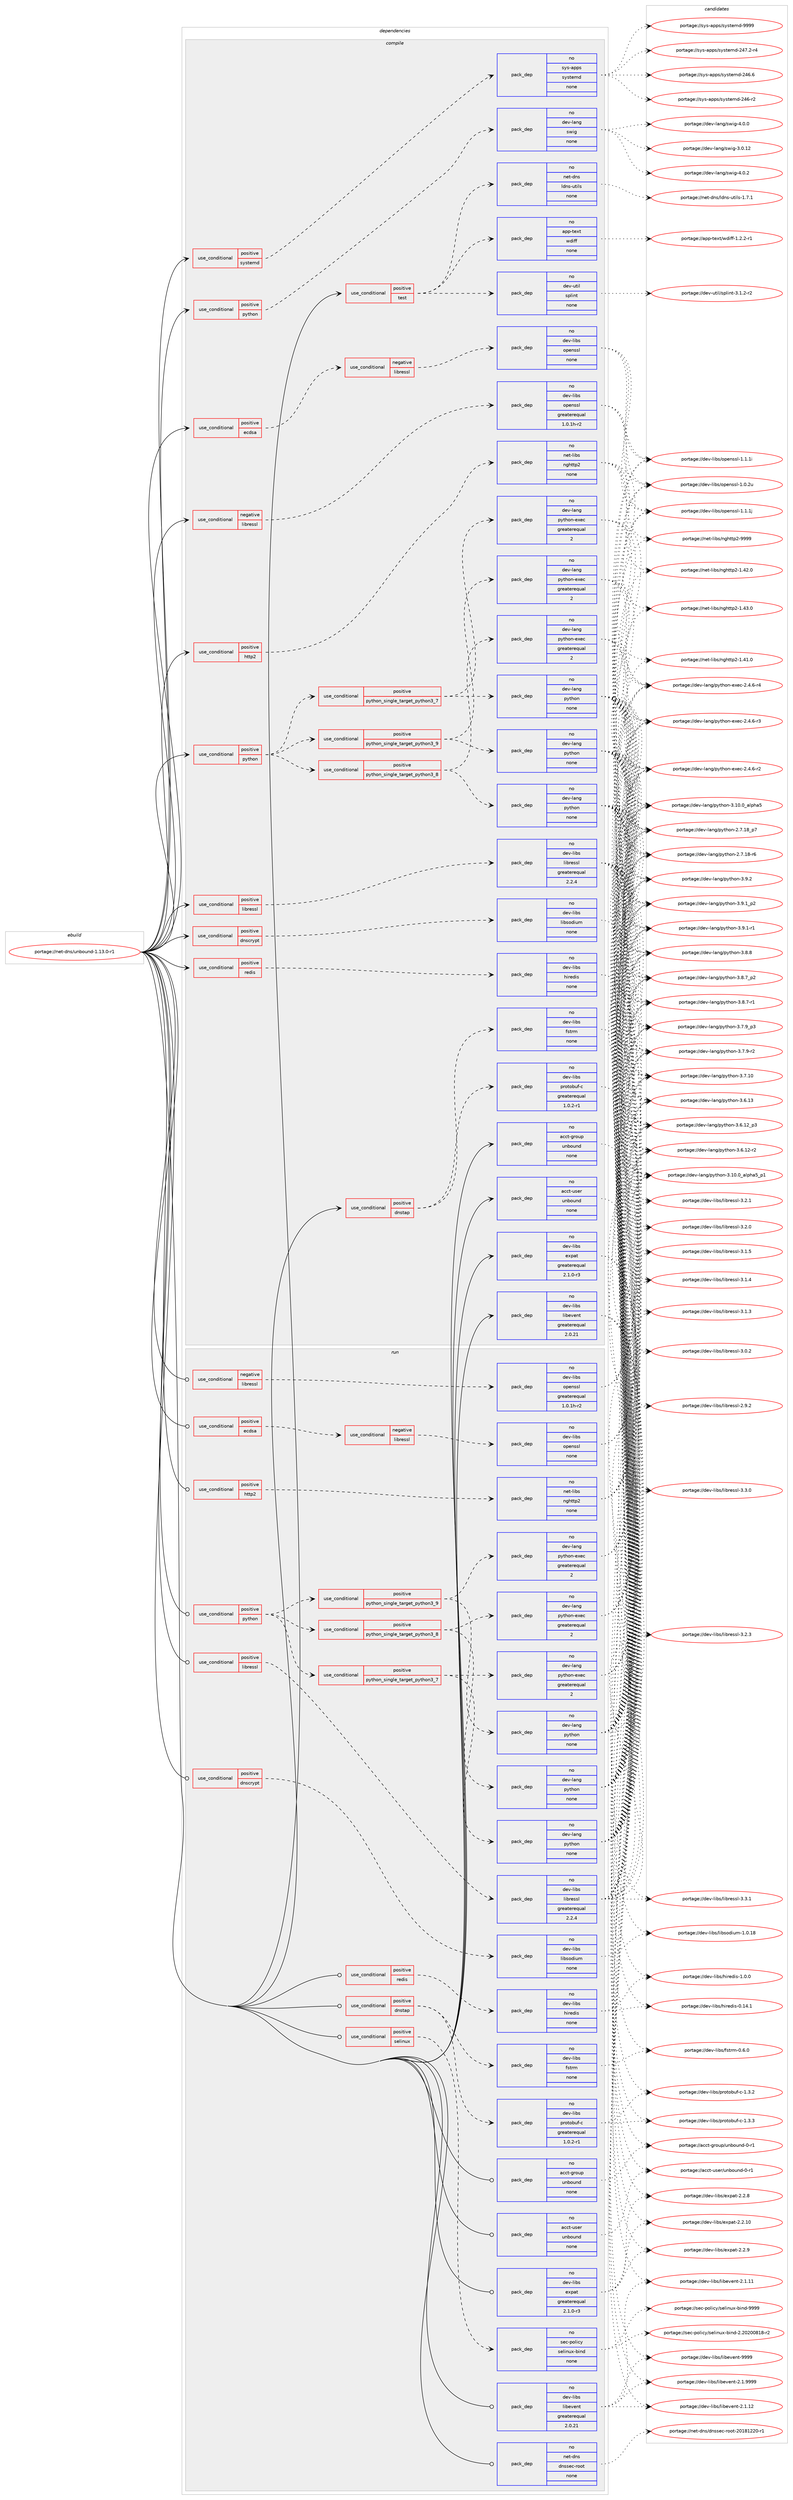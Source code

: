digraph prolog {

# *************
# Graph options
# *************

newrank=true;
concentrate=true;
compound=true;
graph [rankdir=LR,fontname=Helvetica,fontsize=10,ranksep=1.5];#, ranksep=2.5, nodesep=0.2];
edge  [arrowhead=vee];
node  [fontname=Helvetica,fontsize=10];

# **********
# The ebuild
# **********

subgraph cluster_leftcol {
color=gray;
rank=same;
label=<<i>ebuild</i>>;
id [label="portage://net-dns/unbound-1.13.0-r1", color=red, width=4, href="../net-dns/unbound-1.13.0-r1.svg"];
}

# ****************
# The dependencies
# ****************

subgraph cluster_midcol {
color=gray;
label=<<i>dependencies</i>>;
subgraph cluster_compile {
fillcolor="#eeeeee";
style=filled;
label=<<i>compile</i>>;
subgraph cond3854 {
dependency14094 [label=<<TABLE BORDER="0" CELLBORDER="1" CELLSPACING="0" CELLPADDING="4"><TR><TD ROWSPAN="3" CELLPADDING="10">use_conditional</TD></TR><TR><TD>negative</TD></TR><TR><TD>libressl</TD></TR></TABLE>>, shape=none, color=red];
subgraph pack10088 {
dependency14095 [label=<<TABLE BORDER="0" CELLBORDER="1" CELLSPACING="0" CELLPADDING="4" WIDTH="220"><TR><TD ROWSPAN="6" CELLPADDING="30">pack_dep</TD></TR><TR><TD WIDTH="110">no</TD></TR><TR><TD>dev-libs</TD></TR><TR><TD>openssl</TD></TR><TR><TD>greaterequal</TD></TR><TR><TD>1.0.1h-r2</TD></TR></TABLE>>, shape=none, color=blue];
}
dependency14094:e -> dependency14095:w [weight=20,style="dashed",arrowhead="vee"];
}
id:e -> dependency14094:w [weight=20,style="solid",arrowhead="vee"];
subgraph cond3855 {
dependency14096 [label=<<TABLE BORDER="0" CELLBORDER="1" CELLSPACING="0" CELLPADDING="4"><TR><TD ROWSPAN="3" CELLPADDING="10">use_conditional</TD></TR><TR><TD>positive</TD></TR><TR><TD>dnscrypt</TD></TR></TABLE>>, shape=none, color=red];
subgraph pack10089 {
dependency14097 [label=<<TABLE BORDER="0" CELLBORDER="1" CELLSPACING="0" CELLPADDING="4" WIDTH="220"><TR><TD ROWSPAN="6" CELLPADDING="30">pack_dep</TD></TR><TR><TD WIDTH="110">no</TD></TR><TR><TD>dev-libs</TD></TR><TR><TD>libsodium</TD></TR><TR><TD>none</TD></TR><TR><TD></TD></TR></TABLE>>, shape=none, color=blue];
}
dependency14096:e -> dependency14097:w [weight=20,style="dashed",arrowhead="vee"];
}
id:e -> dependency14096:w [weight=20,style="solid",arrowhead="vee"];
subgraph cond3856 {
dependency14098 [label=<<TABLE BORDER="0" CELLBORDER="1" CELLSPACING="0" CELLPADDING="4"><TR><TD ROWSPAN="3" CELLPADDING="10">use_conditional</TD></TR><TR><TD>positive</TD></TR><TR><TD>dnstap</TD></TR></TABLE>>, shape=none, color=red];
subgraph pack10090 {
dependency14099 [label=<<TABLE BORDER="0" CELLBORDER="1" CELLSPACING="0" CELLPADDING="4" WIDTH="220"><TR><TD ROWSPAN="6" CELLPADDING="30">pack_dep</TD></TR><TR><TD WIDTH="110">no</TD></TR><TR><TD>dev-libs</TD></TR><TR><TD>fstrm</TD></TR><TR><TD>none</TD></TR><TR><TD></TD></TR></TABLE>>, shape=none, color=blue];
}
dependency14098:e -> dependency14099:w [weight=20,style="dashed",arrowhead="vee"];
subgraph pack10091 {
dependency14100 [label=<<TABLE BORDER="0" CELLBORDER="1" CELLSPACING="0" CELLPADDING="4" WIDTH="220"><TR><TD ROWSPAN="6" CELLPADDING="30">pack_dep</TD></TR><TR><TD WIDTH="110">no</TD></TR><TR><TD>dev-libs</TD></TR><TR><TD>protobuf-c</TD></TR><TR><TD>greaterequal</TD></TR><TR><TD>1.0.2-r1</TD></TR></TABLE>>, shape=none, color=blue];
}
dependency14098:e -> dependency14100:w [weight=20,style="dashed",arrowhead="vee"];
}
id:e -> dependency14098:w [weight=20,style="solid",arrowhead="vee"];
subgraph cond3857 {
dependency14101 [label=<<TABLE BORDER="0" CELLBORDER="1" CELLSPACING="0" CELLPADDING="4"><TR><TD ROWSPAN="3" CELLPADDING="10">use_conditional</TD></TR><TR><TD>positive</TD></TR><TR><TD>ecdsa</TD></TR></TABLE>>, shape=none, color=red];
subgraph cond3858 {
dependency14102 [label=<<TABLE BORDER="0" CELLBORDER="1" CELLSPACING="0" CELLPADDING="4"><TR><TD ROWSPAN="3" CELLPADDING="10">use_conditional</TD></TR><TR><TD>negative</TD></TR><TR><TD>libressl</TD></TR></TABLE>>, shape=none, color=red];
subgraph pack10092 {
dependency14103 [label=<<TABLE BORDER="0" CELLBORDER="1" CELLSPACING="0" CELLPADDING="4" WIDTH="220"><TR><TD ROWSPAN="6" CELLPADDING="30">pack_dep</TD></TR><TR><TD WIDTH="110">no</TD></TR><TR><TD>dev-libs</TD></TR><TR><TD>openssl</TD></TR><TR><TD>none</TD></TR><TR><TD></TD></TR></TABLE>>, shape=none, color=blue];
}
dependency14102:e -> dependency14103:w [weight=20,style="dashed",arrowhead="vee"];
}
dependency14101:e -> dependency14102:w [weight=20,style="dashed",arrowhead="vee"];
}
id:e -> dependency14101:w [weight=20,style="solid",arrowhead="vee"];
subgraph cond3859 {
dependency14104 [label=<<TABLE BORDER="0" CELLBORDER="1" CELLSPACING="0" CELLPADDING="4"><TR><TD ROWSPAN="3" CELLPADDING="10">use_conditional</TD></TR><TR><TD>positive</TD></TR><TR><TD>http2</TD></TR></TABLE>>, shape=none, color=red];
subgraph pack10093 {
dependency14105 [label=<<TABLE BORDER="0" CELLBORDER="1" CELLSPACING="0" CELLPADDING="4" WIDTH="220"><TR><TD ROWSPAN="6" CELLPADDING="30">pack_dep</TD></TR><TR><TD WIDTH="110">no</TD></TR><TR><TD>net-libs</TD></TR><TR><TD>nghttp2</TD></TR><TR><TD>none</TD></TR><TR><TD></TD></TR></TABLE>>, shape=none, color=blue];
}
dependency14104:e -> dependency14105:w [weight=20,style="dashed",arrowhead="vee"];
}
id:e -> dependency14104:w [weight=20,style="solid",arrowhead="vee"];
subgraph cond3860 {
dependency14106 [label=<<TABLE BORDER="0" CELLBORDER="1" CELLSPACING="0" CELLPADDING="4"><TR><TD ROWSPAN="3" CELLPADDING="10">use_conditional</TD></TR><TR><TD>positive</TD></TR><TR><TD>libressl</TD></TR></TABLE>>, shape=none, color=red];
subgraph pack10094 {
dependency14107 [label=<<TABLE BORDER="0" CELLBORDER="1" CELLSPACING="0" CELLPADDING="4" WIDTH="220"><TR><TD ROWSPAN="6" CELLPADDING="30">pack_dep</TD></TR><TR><TD WIDTH="110">no</TD></TR><TR><TD>dev-libs</TD></TR><TR><TD>libressl</TD></TR><TR><TD>greaterequal</TD></TR><TR><TD>2.2.4</TD></TR></TABLE>>, shape=none, color=blue];
}
dependency14106:e -> dependency14107:w [weight=20,style="dashed",arrowhead="vee"];
}
id:e -> dependency14106:w [weight=20,style="solid",arrowhead="vee"];
subgraph cond3861 {
dependency14108 [label=<<TABLE BORDER="0" CELLBORDER="1" CELLSPACING="0" CELLPADDING="4"><TR><TD ROWSPAN="3" CELLPADDING="10">use_conditional</TD></TR><TR><TD>positive</TD></TR><TR><TD>python</TD></TR></TABLE>>, shape=none, color=red];
subgraph cond3862 {
dependency14109 [label=<<TABLE BORDER="0" CELLBORDER="1" CELLSPACING="0" CELLPADDING="4"><TR><TD ROWSPAN="3" CELLPADDING="10">use_conditional</TD></TR><TR><TD>positive</TD></TR><TR><TD>python_single_target_python3_7</TD></TR></TABLE>>, shape=none, color=red];
subgraph pack10095 {
dependency14110 [label=<<TABLE BORDER="0" CELLBORDER="1" CELLSPACING="0" CELLPADDING="4" WIDTH="220"><TR><TD ROWSPAN="6" CELLPADDING="30">pack_dep</TD></TR><TR><TD WIDTH="110">no</TD></TR><TR><TD>dev-lang</TD></TR><TR><TD>python</TD></TR><TR><TD>none</TD></TR><TR><TD></TD></TR></TABLE>>, shape=none, color=blue];
}
dependency14109:e -> dependency14110:w [weight=20,style="dashed",arrowhead="vee"];
subgraph pack10096 {
dependency14111 [label=<<TABLE BORDER="0" CELLBORDER="1" CELLSPACING="0" CELLPADDING="4" WIDTH="220"><TR><TD ROWSPAN="6" CELLPADDING="30">pack_dep</TD></TR><TR><TD WIDTH="110">no</TD></TR><TR><TD>dev-lang</TD></TR><TR><TD>python-exec</TD></TR><TR><TD>greaterequal</TD></TR><TR><TD>2</TD></TR></TABLE>>, shape=none, color=blue];
}
dependency14109:e -> dependency14111:w [weight=20,style="dashed",arrowhead="vee"];
}
dependency14108:e -> dependency14109:w [weight=20,style="dashed",arrowhead="vee"];
subgraph cond3863 {
dependency14112 [label=<<TABLE BORDER="0" CELLBORDER="1" CELLSPACING="0" CELLPADDING="4"><TR><TD ROWSPAN="3" CELLPADDING="10">use_conditional</TD></TR><TR><TD>positive</TD></TR><TR><TD>python_single_target_python3_8</TD></TR></TABLE>>, shape=none, color=red];
subgraph pack10097 {
dependency14113 [label=<<TABLE BORDER="0" CELLBORDER="1" CELLSPACING="0" CELLPADDING="4" WIDTH="220"><TR><TD ROWSPAN="6" CELLPADDING="30">pack_dep</TD></TR><TR><TD WIDTH="110">no</TD></TR><TR><TD>dev-lang</TD></TR><TR><TD>python</TD></TR><TR><TD>none</TD></TR><TR><TD></TD></TR></TABLE>>, shape=none, color=blue];
}
dependency14112:e -> dependency14113:w [weight=20,style="dashed",arrowhead="vee"];
subgraph pack10098 {
dependency14114 [label=<<TABLE BORDER="0" CELLBORDER="1" CELLSPACING="0" CELLPADDING="4" WIDTH="220"><TR><TD ROWSPAN="6" CELLPADDING="30">pack_dep</TD></TR><TR><TD WIDTH="110">no</TD></TR><TR><TD>dev-lang</TD></TR><TR><TD>python-exec</TD></TR><TR><TD>greaterequal</TD></TR><TR><TD>2</TD></TR></TABLE>>, shape=none, color=blue];
}
dependency14112:e -> dependency14114:w [weight=20,style="dashed",arrowhead="vee"];
}
dependency14108:e -> dependency14112:w [weight=20,style="dashed",arrowhead="vee"];
subgraph cond3864 {
dependency14115 [label=<<TABLE BORDER="0" CELLBORDER="1" CELLSPACING="0" CELLPADDING="4"><TR><TD ROWSPAN="3" CELLPADDING="10">use_conditional</TD></TR><TR><TD>positive</TD></TR><TR><TD>python_single_target_python3_9</TD></TR></TABLE>>, shape=none, color=red];
subgraph pack10099 {
dependency14116 [label=<<TABLE BORDER="0" CELLBORDER="1" CELLSPACING="0" CELLPADDING="4" WIDTH="220"><TR><TD ROWSPAN="6" CELLPADDING="30">pack_dep</TD></TR><TR><TD WIDTH="110">no</TD></TR><TR><TD>dev-lang</TD></TR><TR><TD>python</TD></TR><TR><TD>none</TD></TR><TR><TD></TD></TR></TABLE>>, shape=none, color=blue];
}
dependency14115:e -> dependency14116:w [weight=20,style="dashed",arrowhead="vee"];
subgraph pack10100 {
dependency14117 [label=<<TABLE BORDER="0" CELLBORDER="1" CELLSPACING="0" CELLPADDING="4" WIDTH="220"><TR><TD ROWSPAN="6" CELLPADDING="30">pack_dep</TD></TR><TR><TD WIDTH="110">no</TD></TR><TR><TD>dev-lang</TD></TR><TR><TD>python-exec</TD></TR><TR><TD>greaterequal</TD></TR><TR><TD>2</TD></TR></TABLE>>, shape=none, color=blue];
}
dependency14115:e -> dependency14117:w [weight=20,style="dashed",arrowhead="vee"];
}
dependency14108:e -> dependency14115:w [weight=20,style="dashed",arrowhead="vee"];
}
id:e -> dependency14108:w [weight=20,style="solid",arrowhead="vee"];
subgraph cond3865 {
dependency14118 [label=<<TABLE BORDER="0" CELLBORDER="1" CELLSPACING="0" CELLPADDING="4"><TR><TD ROWSPAN="3" CELLPADDING="10">use_conditional</TD></TR><TR><TD>positive</TD></TR><TR><TD>python</TD></TR></TABLE>>, shape=none, color=red];
subgraph pack10101 {
dependency14119 [label=<<TABLE BORDER="0" CELLBORDER="1" CELLSPACING="0" CELLPADDING="4" WIDTH="220"><TR><TD ROWSPAN="6" CELLPADDING="30">pack_dep</TD></TR><TR><TD WIDTH="110">no</TD></TR><TR><TD>dev-lang</TD></TR><TR><TD>swig</TD></TR><TR><TD>none</TD></TR><TR><TD></TD></TR></TABLE>>, shape=none, color=blue];
}
dependency14118:e -> dependency14119:w [weight=20,style="dashed",arrowhead="vee"];
}
id:e -> dependency14118:w [weight=20,style="solid",arrowhead="vee"];
subgraph cond3866 {
dependency14120 [label=<<TABLE BORDER="0" CELLBORDER="1" CELLSPACING="0" CELLPADDING="4"><TR><TD ROWSPAN="3" CELLPADDING="10">use_conditional</TD></TR><TR><TD>positive</TD></TR><TR><TD>redis</TD></TR></TABLE>>, shape=none, color=red];
subgraph pack10102 {
dependency14121 [label=<<TABLE BORDER="0" CELLBORDER="1" CELLSPACING="0" CELLPADDING="4" WIDTH="220"><TR><TD ROWSPAN="6" CELLPADDING="30">pack_dep</TD></TR><TR><TD WIDTH="110">no</TD></TR><TR><TD>dev-libs</TD></TR><TR><TD>hiredis</TD></TR><TR><TD>none</TD></TR><TR><TD></TD></TR></TABLE>>, shape=none, color=blue];
}
dependency14120:e -> dependency14121:w [weight=20,style="dashed",arrowhead="vee"];
}
id:e -> dependency14120:w [weight=20,style="solid",arrowhead="vee"];
subgraph cond3867 {
dependency14122 [label=<<TABLE BORDER="0" CELLBORDER="1" CELLSPACING="0" CELLPADDING="4"><TR><TD ROWSPAN="3" CELLPADDING="10">use_conditional</TD></TR><TR><TD>positive</TD></TR><TR><TD>systemd</TD></TR></TABLE>>, shape=none, color=red];
subgraph pack10103 {
dependency14123 [label=<<TABLE BORDER="0" CELLBORDER="1" CELLSPACING="0" CELLPADDING="4" WIDTH="220"><TR><TD ROWSPAN="6" CELLPADDING="30">pack_dep</TD></TR><TR><TD WIDTH="110">no</TD></TR><TR><TD>sys-apps</TD></TR><TR><TD>systemd</TD></TR><TR><TD>none</TD></TR><TR><TD></TD></TR></TABLE>>, shape=none, color=blue];
}
dependency14122:e -> dependency14123:w [weight=20,style="dashed",arrowhead="vee"];
}
id:e -> dependency14122:w [weight=20,style="solid",arrowhead="vee"];
subgraph cond3868 {
dependency14124 [label=<<TABLE BORDER="0" CELLBORDER="1" CELLSPACING="0" CELLPADDING="4"><TR><TD ROWSPAN="3" CELLPADDING="10">use_conditional</TD></TR><TR><TD>positive</TD></TR><TR><TD>test</TD></TR></TABLE>>, shape=none, color=red];
subgraph pack10104 {
dependency14125 [label=<<TABLE BORDER="0" CELLBORDER="1" CELLSPACING="0" CELLPADDING="4" WIDTH="220"><TR><TD ROWSPAN="6" CELLPADDING="30">pack_dep</TD></TR><TR><TD WIDTH="110">no</TD></TR><TR><TD>net-dns</TD></TR><TR><TD>ldns-utils</TD></TR><TR><TD>none</TD></TR><TR><TD></TD></TR></TABLE>>, shape=none, color=blue];
}
dependency14124:e -> dependency14125:w [weight=20,style="dashed",arrowhead="vee"];
subgraph pack10105 {
dependency14126 [label=<<TABLE BORDER="0" CELLBORDER="1" CELLSPACING="0" CELLPADDING="4" WIDTH="220"><TR><TD ROWSPAN="6" CELLPADDING="30">pack_dep</TD></TR><TR><TD WIDTH="110">no</TD></TR><TR><TD>dev-util</TD></TR><TR><TD>splint</TD></TR><TR><TD>none</TD></TR><TR><TD></TD></TR></TABLE>>, shape=none, color=blue];
}
dependency14124:e -> dependency14126:w [weight=20,style="dashed",arrowhead="vee"];
subgraph pack10106 {
dependency14127 [label=<<TABLE BORDER="0" CELLBORDER="1" CELLSPACING="0" CELLPADDING="4" WIDTH="220"><TR><TD ROWSPAN="6" CELLPADDING="30">pack_dep</TD></TR><TR><TD WIDTH="110">no</TD></TR><TR><TD>app-text</TD></TR><TR><TD>wdiff</TD></TR><TR><TD>none</TD></TR><TR><TD></TD></TR></TABLE>>, shape=none, color=blue];
}
dependency14124:e -> dependency14127:w [weight=20,style="dashed",arrowhead="vee"];
}
id:e -> dependency14124:w [weight=20,style="solid",arrowhead="vee"];
subgraph pack10107 {
dependency14128 [label=<<TABLE BORDER="0" CELLBORDER="1" CELLSPACING="0" CELLPADDING="4" WIDTH="220"><TR><TD ROWSPAN="6" CELLPADDING="30">pack_dep</TD></TR><TR><TD WIDTH="110">no</TD></TR><TR><TD>acct-group</TD></TR><TR><TD>unbound</TD></TR><TR><TD>none</TD></TR><TR><TD></TD></TR></TABLE>>, shape=none, color=blue];
}
id:e -> dependency14128:w [weight=20,style="solid",arrowhead="vee"];
subgraph pack10108 {
dependency14129 [label=<<TABLE BORDER="0" CELLBORDER="1" CELLSPACING="0" CELLPADDING="4" WIDTH="220"><TR><TD ROWSPAN="6" CELLPADDING="30">pack_dep</TD></TR><TR><TD WIDTH="110">no</TD></TR><TR><TD>acct-user</TD></TR><TR><TD>unbound</TD></TR><TR><TD>none</TD></TR><TR><TD></TD></TR></TABLE>>, shape=none, color=blue];
}
id:e -> dependency14129:w [weight=20,style="solid",arrowhead="vee"];
subgraph pack10109 {
dependency14130 [label=<<TABLE BORDER="0" CELLBORDER="1" CELLSPACING="0" CELLPADDING="4" WIDTH="220"><TR><TD ROWSPAN="6" CELLPADDING="30">pack_dep</TD></TR><TR><TD WIDTH="110">no</TD></TR><TR><TD>dev-libs</TD></TR><TR><TD>expat</TD></TR><TR><TD>greaterequal</TD></TR><TR><TD>2.1.0-r3</TD></TR></TABLE>>, shape=none, color=blue];
}
id:e -> dependency14130:w [weight=20,style="solid",arrowhead="vee"];
subgraph pack10110 {
dependency14131 [label=<<TABLE BORDER="0" CELLBORDER="1" CELLSPACING="0" CELLPADDING="4" WIDTH="220"><TR><TD ROWSPAN="6" CELLPADDING="30">pack_dep</TD></TR><TR><TD WIDTH="110">no</TD></TR><TR><TD>dev-libs</TD></TR><TR><TD>libevent</TD></TR><TR><TD>greaterequal</TD></TR><TR><TD>2.0.21</TD></TR></TABLE>>, shape=none, color=blue];
}
id:e -> dependency14131:w [weight=20,style="solid",arrowhead="vee"];
}
subgraph cluster_compileandrun {
fillcolor="#eeeeee";
style=filled;
label=<<i>compile and run</i>>;
}
subgraph cluster_run {
fillcolor="#eeeeee";
style=filled;
label=<<i>run</i>>;
subgraph cond3869 {
dependency14132 [label=<<TABLE BORDER="0" CELLBORDER="1" CELLSPACING="0" CELLPADDING="4"><TR><TD ROWSPAN="3" CELLPADDING="10">use_conditional</TD></TR><TR><TD>negative</TD></TR><TR><TD>libressl</TD></TR></TABLE>>, shape=none, color=red];
subgraph pack10111 {
dependency14133 [label=<<TABLE BORDER="0" CELLBORDER="1" CELLSPACING="0" CELLPADDING="4" WIDTH="220"><TR><TD ROWSPAN="6" CELLPADDING="30">pack_dep</TD></TR><TR><TD WIDTH="110">no</TD></TR><TR><TD>dev-libs</TD></TR><TR><TD>openssl</TD></TR><TR><TD>greaterequal</TD></TR><TR><TD>1.0.1h-r2</TD></TR></TABLE>>, shape=none, color=blue];
}
dependency14132:e -> dependency14133:w [weight=20,style="dashed",arrowhead="vee"];
}
id:e -> dependency14132:w [weight=20,style="solid",arrowhead="odot"];
subgraph cond3870 {
dependency14134 [label=<<TABLE BORDER="0" CELLBORDER="1" CELLSPACING="0" CELLPADDING="4"><TR><TD ROWSPAN="3" CELLPADDING="10">use_conditional</TD></TR><TR><TD>positive</TD></TR><TR><TD>dnscrypt</TD></TR></TABLE>>, shape=none, color=red];
subgraph pack10112 {
dependency14135 [label=<<TABLE BORDER="0" CELLBORDER="1" CELLSPACING="0" CELLPADDING="4" WIDTH="220"><TR><TD ROWSPAN="6" CELLPADDING="30">pack_dep</TD></TR><TR><TD WIDTH="110">no</TD></TR><TR><TD>dev-libs</TD></TR><TR><TD>libsodium</TD></TR><TR><TD>none</TD></TR><TR><TD></TD></TR></TABLE>>, shape=none, color=blue];
}
dependency14134:e -> dependency14135:w [weight=20,style="dashed",arrowhead="vee"];
}
id:e -> dependency14134:w [weight=20,style="solid",arrowhead="odot"];
subgraph cond3871 {
dependency14136 [label=<<TABLE BORDER="0" CELLBORDER="1" CELLSPACING="0" CELLPADDING="4"><TR><TD ROWSPAN="3" CELLPADDING="10">use_conditional</TD></TR><TR><TD>positive</TD></TR><TR><TD>dnstap</TD></TR></TABLE>>, shape=none, color=red];
subgraph pack10113 {
dependency14137 [label=<<TABLE BORDER="0" CELLBORDER="1" CELLSPACING="0" CELLPADDING="4" WIDTH="220"><TR><TD ROWSPAN="6" CELLPADDING="30">pack_dep</TD></TR><TR><TD WIDTH="110">no</TD></TR><TR><TD>dev-libs</TD></TR><TR><TD>fstrm</TD></TR><TR><TD>none</TD></TR><TR><TD></TD></TR></TABLE>>, shape=none, color=blue];
}
dependency14136:e -> dependency14137:w [weight=20,style="dashed",arrowhead="vee"];
subgraph pack10114 {
dependency14138 [label=<<TABLE BORDER="0" CELLBORDER="1" CELLSPACING="0" CELLPADDING="4" WIDTH="220"><TR><TD ROWSPAN="6" CELLPADDING="30">pack_dep</TD></TR><TR><TD WIDTH="110">no</TD></TR><TR><TD>dev-libs</TD></TR><TR><TD>protobuf-c</TD></TR><TR><TD>greaterequal</TD></TR><TR><TD>1.0.2-r1</TD></TR></TABLE>>, shape=none, color=blue];
}
dependency14136:e -> dependency14138:w [weight=20,style="dashed",arrowhead="vee"];
}
id:e -> dependency14136:w [weight=20,style="solid",arrowhead="odot"];
subgraph cond3872 {
dependency14139 [label=<<TABLE BORDER="0" CELLBORDER="1" CELLSPACING="0" CELLPADDING="4"><TR><TD ROWSPAN="3" CELLPADDING="10">use_conditional</TD></TR><TR><TD>positive</TD></TR><TR><TD>ecdsa</TD></TR></TABLE>>, shape=none, color=red];
subgraph cond3873 {
dependency14140 [label=<<TABLE BORDER="0" CELLBORDER="1" CELLSPACING="0" CELLPADDING="4"><TR><TD ROWSPAN="3" CELLPADDING="10">use_conditional</TD></TR><TR><TD>negative</TD></TR><TR><TD>libressl</TD></TR></TABLE>>, shape=none, color=red];
subgraph pack10115 {
dependency14141 [label=<<TABLE BORDER="0" CELLBORDER="1" CELLSPACING="0" CELLPADDING="4" WIDTH="220"><TR><TD ROWSPAN="6" CELLPADDING="30">pack_dep</TD></TR><TR><TD WIDTH="110">no</TD></TR><TR><TD>dev-libs</TD></TR><TR><TD>openssl</TD></TR><TR><TD>none</TD></TR><TR><TD></TD></TR></TABLE>>, shape=none, color=blue];
}
dependency14140:e -> dependency14141:w [weight=20,style="dashed",arrowhead="vee"];
}
dependency14139:e -> dependency14140:w [weight=20,style="dashed",arrowhead="vee"];
}
id:e -> dependency14139:w [weight=20,style="solid",arrowhead="odot"];
subgraph cond3874 {
dependency14142 [label=<<TABLE BORDER="0" CELLBORDER="1" CELLSPACING="0" CELLPADDING="4"><TR><TD ROWSPAN="3" CELLPADDING="10">use_conditional</TD></TR><TR><TD>positive</TD></TR><TR><TD>http2</TD></TR></TABLE>>, shape=none, color=red];
subgraph pack10116 {
dependency14143 [label=<<TABLE BORDER="0" CELLBORDER="1" CELLSPACING="0" CELLPADDING="4" WIDTH="220"><TR><TD ROWSPAN="6" CELLPADDING="30">pack_dep</TD></TR><TR><TD WIDTH="110">no</TD></TR><TR><TD>net-libs</TD></TR><TR><TD>nghttp2</TD></TR><TR><TD>none</TD></TR><TR><TD></TD></TR></TABLE>>, shape=none, color=blue];
}
dependency14142:e -> dependency14143:w [weight=20,style="dashed",arrowhead="vee"];
}
id:e -> dependency14142:w [weight=20,style="solid",arrowhead="odot"];
subgraph cond3875 {
dependency14144 [label=<<TABLE BORDER="0" CELLBORDER="1" CELLSPACING="0" CELLPADDING="4"><TR><TD ROWSPAN="3" CELLPADDING="10">use_conditional</TD></TR><TR><TD>positive</TD></TR><TR><TD>libressl</TD></TR></TABLE>>, shape=none, color=red];
subgraph pack10117 {
dependency14145 [label=<<TABLE BORDER="0" CELLBORDER="1" CELLSPACING="0" CELLPADDING="4" WIDTH="220"><TR><TD ROWSPAN="6" CELLPADDING="30">pack_dep</TD></TR><TR><TD WIDTH="110">no</TD></TR><TR><TD>dev-libs</TD></TR><TR><TD>libressl</TD></TR><TR><TD>greaterequal</TD></TR><TR><TD>2.2.4</TD></TR></TABLE>>, shape=none, color=blue];
}
dependency14144:e -> dependency14145:w [weight=20,style="dashed",arrowhead="vee"];
}
id:e -> dependency14144:w [weight=20,style="solid",arrowhead="odot"];
subgraph cond3876 {
dependency14146 [label=<<TABLE BORDER="0" CELLBORDER="1" CELLSPACING="0" CELLPADDING="4"><TR><TD ROWSPAN="3" CELLPADDING="10">use_conditional</TD></TR><TR><TD>positive</TD></TR><TR><TD>python</TD></TR></TABLE>>, shape=none, color=red];
subgraph cond3877 {
dependency14147 [label=<<TABLE BORDER="0" CELLBORDER="1" CELLSPACING="0" CELLPADDING="4"><TR><TD ROWSPAN="3" CELLPADDING="10">use_conditional</TD></TR><TR><TD>positive</TD></TR><TR><TD>python_single_target_python3_7</TD></TR></TABLE>>, shape=none, color=red];
subgraph pack10118 {
dependency14148 [label=<<TABLE BORDER="0" CELLBORDER="1" CELLSPACING="0" CELLPADDING="4" WIDTH="220"><TR><TD ROWSPAN="6" CELLPADDING="30">pack_dep</TD></TR><TR><TD WIDTH="110">no</TD></TR><TR><TD>dev-lang</TD></TR><TR><TD>python</TD></TR><TR><TD>none</TD></TR><TR><TD></TD></TR></TABLE>>, shape=none, color=blue];
}
dependency14147:e -> dependency14148:w [weight=20,style="dashed",arrowhead="vee"];
subgraph pack10119 {
dependency14149 [label=<<TABLE BORDER="0" CELLBORDER="1" CELLSPACING="0" CELLPADDING="4" WIDTH="220"><TR><TD ROWSPAN="6" CELLPADDING="30">pack_dep</TD></TR><TR><TD WIDTH="110">no</TD></TR><TR><TD>dev-lang</TD></TR><TR><TD>python-exec</TD></TR><TR><TD>greaterequal</TD></TR><TR><TD>2</TD></TR></TABLE>>, shape=none, color=blue];
}
dependency14147:e -> dependency14149:w [weight=20,style="dashed",arrowhead="vee"];
}
dependency14146:e -> dependency14147:w [weight=20,style="dashed",arrowhead="vee"];
subgraph cond3878 {
dependency14150 [label=<<TABLE BORDER="0" CELLBORDER="1" CELLSPACING="0" CELLPADDING="4"><TR><TD ROWSPAN="3" CELLPADDING="10">use_conditional</TD></TR><TR><TD>positive</TD></TR><TR><TD>python_single_target_python3_8</TD></TR></TABLE>>, shape=none, color=red];
subgraph pack10120 {
dependency14151 [label=<<TABLE BORDER="0" CELLBORDER="1" CELLSPACING="0" CELLPADDING="4" WIDTH="220"><TR><TD ROWSPAN="6" CELLPADDING="30">pack_dep</TD></TR><TR><TD WIDTH="110">no</TD></TR><TR><TD>dev-lang</TD></TR><TR><TD>python</TD></TR><TR><TD>none</TD></TR><TR><TD></TD></TR></TABLE>>, shape=none, color=blue];
}
dependency14150:e -> dependency14151:w [weight=20,style="dashed",arrowhead="vee"];
subgraph pack10121 {
dependency14152 [label=<<TABLE BORDER="0" CELLBORDER="1" CELLSPACING="0" CELLPADDING="4" WIDTH="220"><TR><TD ROWSPAN="6" CELLPADDING="30">pack_dep</TD></TR><TR><TD WIDTH="110">no</TD></TR><TR><TD>dev-lang</TD></TR><TR><TD>python-exec</TD></TR><TR><TD>greaterequal</TD></TR><TR><TD>2</TD></TR></TABLE>>, shape=none, color=blue];
}
dependency14150:e -> dependency14152:w [weight=20,style="dashed",arrowhead="vee"];
}
dependency14146:e -> dependency14150:w [weight=20,style="dashed",arrowhead="vee"];
subgraph cond3879 {
dependency14153 [label=<<TABLE BORDER="0" CELLBORDER="1" CELLSPACING="0" CELLPADDING="4"><TR><TD ROWSPAN="3" CELLPADDING="10">use_conditional</TD></TR><TR><TD>positive</TD></TR><TR><TD>python_single_target_python3_9</TD></TR></TABLE>>, shape=none, color=red];
subgraph pack10122 {
dependency14154 [label=<<TABLE BORDER="0" CELLBORDER="1" CELLSPACING="0" CELLPADDING="4" WIDTH="220"><TR><TD ROWSPAN="6" CELLPADDING="30">pack_dep</TD></TR><TR><TD WIDTH="110">no</TD></TR><TR><TD>dev-lang</TD></TR><TR><TD>python</TD></TR><TR><TD>none</TD></TR><TR><TD></TD></TR></TABLE>>, shape=none, color=blue];
}
dependency14153:e -> dependency14154:w [weight=20,style="dashed",arrowhead="vee"];
subgraph pack10123 {
dependency14155 [label=<<TABLE BORDER="0" CELLBORDER="1" CELLSPACING="0" CELLPADDING="4" WIDTH="220"><TR><TD ROWSPAN="6" CELLPADDING="30">pack_dep</TD></TR><TR><TD WIDTH="110">no</TD></TR><TR><TD>dev-lang</TD></TR><TR><TD>python-exec</TD></TR><TR><TD>greaterequal</TD></TR><TR><TD>2</TD></TR></TABLE>>, shape=none, color=blue];
}
dependency14153:e -> dependency14155:w [weight=20,style="dashed",arrowhead="vee"];
}
dependency14146:e -> dependency14153:w [weight=20,style="dashed",arrowhead="vee"];
}
id:e -> dependency14146:w [weight=20,style="solid",arrowhead="odot"];
subgraph cond3880 {
dependency14156 [label=<<TABLE BORDER="0" CELLBORDER="1" CELLSPACING="0" CELLPADDING="4"><TR><TD ROWSPAN="3" CELLPADDING="10">use_conditional</TD></TR><TR><TD>positive</TD></TR><TR><TD>redis</TD></TR></TABLE>>, shape=none, color=red];
subgraph pack10124 {
dependency14157 [label=<<TABLE BORDER="0" CELLBORDER="1" CELLSPACING="0" CELLPADDING="4" WIDTH="220"><TR><TD ROWSPAN="6" CELLPADDING="30">pack_dep</TD></TR><TR><TD WIDTH="110">no</TD></TR><TR><TD>dev-libs</TD></TR><TR><TD>hiredis</TD></TR><TR><TD>none</TD></TR><TR><TD></TD></TR></TABLE>>, shape=none, color=blue];
}
dependency14156:e -> dependency14157:w [weight=20,style="dashed",arrowhead="vee"];
}
id:e -> dependency14156:w [weight=20,style="solid",arrowhead="odot"];
subgraph cond3881 {
dependency14158 [label=<<TABLE BORDER="0" CELLBORDER="1" CELLSPACING="0" CELLPADDING="4"><TR><TD ROWSPAN="3" CELLPADDING="10">use_conditional</TD></TR><TR><TD>positive</TD></TR><TR><TD>selinux</TD></TR></TABLE>>, shape=none, color=red];
subgraph pack10125 {
dependency14159 [label=<<TABLE BORDER="0" CELLBORDER="1" CELLSPACING="0" CELLPADDING="4" WIDTH="220"><TR><TD ROWSPAN="6" CELLPADDING="30">pack_dep</TD></TR><TR><TD WIDTH="110">no</TD></TR><TR><TD>sec-policy</TD></TR><TR><TD>selinux-bind</TD></TR><TR><TD>none</TD></TR><TR><TD></TD></TR></TABLE>>, shape=none, color=blue];
}
dependency14158:e -> dependency14159:w [weight=20,style="dashed",arrowhead="vee"];
}
id:e -> dependency14158:w [weight=20,style="solid",arrowhead="odot"];
subgraph pack10126 {
dependency14160 [label=<<TABLE BORDER="0" CELLBORDER="1" CELLSPACING="0" CELLPADDING="4" WIDTH="220"><TR><TD ROWSPAN="6" CELLPADDING="30">pack_dep</TD></TR><TR><TD WIDTH="110">no</TD></TR><TR><TD>acct-group</TD></TR><TR><TD>unbound</TD></TR><TR><TD>none</TD></TR><TR><TD></TD></TR></TABLE>>, shape=none, color=blue];
}
id:e -> dependency14160:w [weight=20,style="solid",arrowhead="odot"];
subgraph pack10127 {
dependency14161 [label=<<TABLE BORDER="0" CELLBORDER="1" CELLSPACING="0" CELLPADDING="4" WIDTH="220"><TR><TD ROWSPAN="6" CELLPADDING="30">pack_dep</TD></TR><TR><TD WIDTH="110">no</TD></TR><TR><TD>acct-user</TD></TR><TR><TD>unbound</TD></TR><TR><TD>none</TD></TR><TR><TD></TD></TR></TABLE>>, shape=none, color=blue];
}
id:e -> dependency14161:w [weight=20,style="solid",arrowhead="odot"];
subgraph pack10128 {
dependency14162 [label=<<TABLE BORDER="0" CELLBORDER="1" CELLSPACING="0" CELLPADDING="4" WIDTH="220"><TR><TD ROWSPAN="6" CELLPADDING="30">pack_dep</TD></TR><TR><TD WIDTH="110">no</TD></TR><TR><TD>dev-libs</TD></TR><TR><TD>expat</TD></TR><TR><TD>greaterequal</TD></TR><TR><TD>2.1.0-r3</TD></TR></TABLE>>, shape=none, color=blue];
}
id:e -> dependency14162:w [weight=20,style="solid",arrowhead="odot"];
subgraph pack10129 {
dependency14163 [label=<<TABLE BORDER="0" CELLBORDER="1" CELLSPACING="0" CELLPADDING="4" WIDTH="220"><TR><TD ROWSPAN="6" CELLPADDING="30">pack_dep</TD></TR><TR><TD WIDTH="110">no</TD></TR><TR><TD>dev-libs</TD></TR><TR><TD>libevent</TD></TR><TR><TD>greaterequal</TD></TR><TR><TD>2.0.21</TD></TR></TABLE>>, shape=none, color=blue];
}
id:e -> dependency14163:w [weight=20,style="solid",arrowhead="odot"];
subgraph pack10130 {
dependency14164 [label=<<TABLE BORDER="0" CELLBORDER="1" CELLSPACING="0" CELLPADDING="4" WIDTH="220"><TR><TD ROWSPAN="6" CELLPADDING="30">pack_dep</TD></TR><TR><TD WIDTH="110">no</TD></TR><TR><TD>net-dns</TD></TR><TR><TD>dnssec-root</TD></TR><TR><TD>none</TD></TR><TR><TD></TD></TR></TABLE>>, shape=none, color=blue];
}
id:e -> dependency14164:w [weight=20,style="solid",arrowhead="odot"];
}
}

# **************
# The candidates
# **************

subgraph cluster_choices {
rank=same;
color=gray;
label=<<i>candidates</i>>;

subgraph choice10088 {
color=black;
nodesep=1;
choice100101118451081059811547111112101110115115108454946494649106 [label="portage://dev-libs/openssl-1.1.1j", color=red, width=4,href="../dev-libs/openssl-1.1.1j.svg"];
choice100101118451081059811547111112101110115115108454946494649105 [label="portage://dev-libs/openssl-1.1.1i", color=red, width=4,href="../dev-libs/openssl-1.1.1i.svg"];
choice100101118451081059811547111112101110115115108454946484650117 [label="portage://dev-libs/openssl-1.0.2u", color=red, width=4,href="../dev-libs/openssl-1.0.2u.svg"];
dependency14095:e -> choice100101118451081059811547111112101110115115108454946494649106:w [style=dotted,weight="100"];
dependency14095:e -> choice100101118451081059811547111112101110115115108454946494649105:w [style=dotted,weight="100"];
dependency14095:e -> choice100101118451081059811547111112101110115115108454946484650117:w [style=dotted,weight="100"];
}
subgraph choice10089 {
color=black;
nodesep=1;
choice1001011184510810598115471081059811511110010511710945494648464956 [label="portage://dev-libs/libsodium-1.0.18", color=red, width=4,href="../dev-libs/libsodium-1.0.18.svg"];
dependency14097:e -> choice1001011184510810598115471081059811511110010511710945494648464956:w [style=dotted,weight="100"];
}
subgraph choice10090 {
color=black;
nodesep=1;
choice100101118451081059811547102115116114109454846544648 [label="portage://dev-libs/fstrm-0.6.0", color=red, width=4,href="../dev-libs/fstrm-0.6.0.svg"];
dependency14099:e -> choice100101118451081059811547102115116114109454846544648:w [style=dotted,weight="100"];
}
subgraph choice10091 {
color=black;
nodesep=1;
choice100101118451081059811547112114111116111981171024599454946514651 [label="portage://dev-libs/protobuf-c-1.3.3", color=red, width=4,href="../dev-libs/protobuf-c-1.3.3.svg"];
choice100101118451081059811547112114111116111981171024599454946514650 [label="portage://dev-libs/protobuf-c-1.3.2", color=red, width=4,href="../dev-libs/protobuf-c-1.3.2.svg"];
dependency14100:e -> choice100101118451081059811547112114111116111981171024599454946514651:w [style=dotted,weight="100"];
dependency14100:e -> choice100101118451081059811547112114111116111981171024599454946514650:w [style=dotted,weight="100"];
}
subgraph choice10092 {
color=black;
nodesep=1;
choice100101118451081059811547111112101110115115108454946494649106 [label="portage://dev-libs/openssl-1.1.1j", color=red, width=4,href="../dev-libs/openssl-1.1.1j.svg"];
choice100101118451081059811547111112101110115115108454946494649105 [label="portage://dev-libs/openssl-1.1.1i", color=red, width=4,href="../dev-libs/openssl-1.1.1i.svg"];
choice100101118451081059811547111112101110115115108454946484650117 [label="portage://dev-libs/openssl-1.0.2u", color=red, width=4,href="../dev-libs/openssl-1.0.2u.svg"];
dependency14103:e -> choice100101118451081059811547111112101110115115108454946494649106:w [style=dotted,weight="100"];
dependency14103:e -> choice100101118451081059811547111112101110115115108454946494649105:w [style=dotted,weight="100"];
dependency14103:e -> choice100101118451081059811547111112101110115115108454946484650117:w [style=dotted,weight="100"];
}
subgraph choice10093 {
color=black;
nodesep=1;
choice110101116451081059811547110103104116116112504557575757 [label="portage://net-libs/nghttp2-9999", color=red, width=4,href="../net-libs/nghttp2-9999.svg"];
choice1101011164510810598115471101031041161161125045494652514648 [label="portage://net-libs/nghttp2-1.43.0", color=red, width=4,href="../net-libs/nghttp2-1.43.0.svg"];
choice1101011164510810598115471101031041161161125045494652504648 [label="portage://net-libs/nghttp2-1.42.0", color=red, width=4,href="../net-libs/nghttp2-1.42.0.svg"];
choice1101011164510810598115471101031041161161125045494652494648 [label="portage://net-libs/nghttp2-1.41.0", color=red, width=4,href="../net-libs/nghttp2-1.41.0.svg"];
dependency14105:e -> choice110101116451081059811547110103104116116112504557575757:w [style=dotted,weight="100"];
dependency14105:e -> choice1101011164510810598115471101031041161161125045494652514648:w [style=dotted,weight="100"];
dependency14105:e -> choice1101011164510810598115471101031041161161125045494652504648:w [style=dotted,weight="100"];
dependency14105:e -> choice1101011164510810598115471101031041161161125045494652494648:w [style=dotted,weight="100"];
}
subgraph choice10094 {
color=black;
nodesep=1;
choice10010111845108105981154710810598114101115115108455146514649 [label="portage://dev-libs/libressl-3.3.1", color=red, width=4,href="../dev-libs/libressl-3.3.1.svg"];
choice10010111845108105981154710810598114101115115108455146514648 [label="portage://dev-libs/libressl-3.3.0", color=red, width=4,href="../dev-libs/libressl-3.3.0.svg"];
choice10010111845108105981154710810598114101115115108455146504651 [label="portage://dev-libs/libressl-3.2.3", color=red, width=4,href="../dev-libs/libressl-3.2.3.svg"];
choice10010111845108105981154710810598114101115115108455146504649 [label="portage://dev-libs/libressl-3.2.1", color=red, width=4,href="../dev-libs/libressl-3.2.1.svg"];
choice10010111845108105981154710810598114101115115108455146504648 [label="portage://dev-libs/libressl-3.2.0", color=red, width=4,href="../dev-libs/libressl-3.2.0.svg"];
choice10010111845108105981154710810598114101115115108455146494653 [label="portage://dev-libs/libressl-3.1.5", color=red, width=4,href="../dev-libs/libressl-3.1.5.svg"];
choice10010111845108105981154710810598114101115115108455146494652 [label="portage://dev-libs/libressl-3.1.4", color=red, width=4,href="../dev-libs/libressl-3.1.4.svg"];
choice10010111845108105981154710810598114101115115108455146494651 [label="portage://dev-libs/libressl-3.1.3", color=red, width=4,href="../dev-libs/libressl-3.1.3.svg"];
choice10010111845108105981154710810598114101115115108455146484650 [label="portage://dev-libs/libressl-3.0.2", color=red, width=4,href="../dev-libs/libressl-3.0.2.svg"];
choice10010111845108105981154710810598114101115115108455046574650 [label="portage://dev-libs/libressl-2.9.2", color=red, width=4,href="../dev-libs/libressl-2.9.2.svg"];
dependency14107:e -> choice10010111845108105981154710810598114101115115108455146514649:w [style=dotted,weight="100"];
dependency14107:e -> choice10010111845108105981154710810598114101115115108455146514648:w [style=dotted,weight="100"];
dependency14107:e -> choice10010111845108105981154710810598114101115115108455146504651:w [style=dotted,weight="100"];
dependency14107:e -> choice10010111845108105981154710810598114101115115108455146504649:w [style=dotted,weight="100"];
dependency14107:e -> choice10010111845108105981154710810598114101115115108455146504648:w [style=dotted,weight="100"];
dependency14107:e -> choice10010111845108105981154710810598114101115115108455146494653:w [style=dotted,weight="100"];
dependency14107:e -> choice10010111845108105981154710810598114101115115108455146494652:w [style=dotted,weight="100"];
dependency14107:e -> choice10010111845108105981154710810598114101115115108455146494651:w [style=dotted,weight="100"];
dependency14107:e -> choice10010111845108105981154710810598114101115115108455146484650:w [style=dotted,weight="100"];
dependency14107:e -> choice10010111845108105981154710810598114101115115108455046574650:w [style=dotted,weight="100"];
}
subgraph choice10095 {
color=black;
nodesep=1;
choice100101118451089711010347112121116104111110455146574650 [label="portage://dev-lang/python-3.9.2", color=red, width=4,href="../dev-lang/python-3.9.2.svg"];
choice1001011184510897110103471121211161041111104551465746499511250 [label="portage://dev-lang/python-3.9.1_p2", color=red, width=4,href="../dev-lang/python-3.9.1_p2.svg"];
choice1001011184510897110103471121211161041111104551465746494511449 [label="portage://dev-lang/python-3.9.1-r1", color=red, width=4,href="../dev-lang/python-3.9.1-r1.svg"];
choice100101118451089711010347112121116104111110455146564656 [label="portage://dev-lang/python-3.8.8", color=red, width=4,href="../dev-lang/python-3.8.8.svg"];
choice1001011184510897110103471121211161041111104551465646559511250 [label="portage://dev-lang/python-3.8.7_p2", color=red, width=4,href="../dev-lang/python-3.8.7_p2.svg"];
choice1001011184510897110103471121211161041111104551465646554511449 [label="portage://dev-lang/python-3.8.7-r1", color=red, width=4,href="../dev-lang/python-3.8.7-r1.svg"];
choice1001011184510897110103471121211161041111104551465546579511251 [label="portage://dev-lang/python-3.7.9_p3", color=red, width=4,href="../dev-lang/python-3.7.9_p3.svg"];
choice1001011184510897110103471121211161041111104551465546574511450 [label="portage://dev-lang/python-3.7.9-r2", color=red, width=4,href="../dev-lang/python-3.7.9-r2.svg"];
choice10010111845108971101034711212111610411111045514655464948 [label="portage://dev-lang/python-3.7.10", color=red, width=4,href="../dev-lang/python-3.7.10.svg"];
choice10010111845108971101034711212111610411111045514654464951 [label="portage://dev-lang/python-3.6.13", color=red, width=4,href="../dev-lang/python-3.6.13.svg"];
choice100101118451089711010347112121116104111110455146544649509511251 [label="portage://dev-lang/python-3.6.12_p3", color=red, width=4,href="../dev-lang/python-3.6.12_p3.svg"];
choice100101118451089711010347112121116104111110455146544649504511450 [label="portage://dev-lang/python-3.6.12-r2", color=red, width=4,href="../dev-lang/python-3.6.12-r2.svg"];
choice10010111845108971101034711212111610411111045514649484648959710811210497539511249 [label="portage://dev-lang/python-3.10.0_alpha5_p1", color=red, width=4,href="../dev-lang/python-3.10.0_alpha5_p1.svg"];
choice1001011184510897110103471121211161041111104551464948464895971081121049753 [label="portage://dev-lang/python-3.10.0_alpha5", color=red, width=4,href="../dev-lang/python-3.10.0_alpha5.svg"];
choice100101118451089711010347112121116104111110455046554649569511255 [label="portage://dev-lang/python-2.7.18_p7", color=red, width=4,href="../dev-lang/python-2.7.18_p7.svg"];
choice100101118451089711010347112121116104111110455046554649564511454 [label="portage://dev-lang/python-2.7.18-r6", color=red, width=4,href="../dev-lang/python-2.7.18-r6.svg"];
dependency14110:e -> choice100101118451089711010347112121116104111110455146574650:w [style=dotted,weight="100"];
dependency14110:e -> choice1001011184510897110103471121211161041111104551465746499511250:w [style=dotted,weight="100"];
dependency14110:e -> choice1001011184510897110103471121211161041111104551465746494511449:w [style=dotted,weight="100"];
dependency14110:e -> choice100101118451089711010347112121116104111110455146564656:w [style=dotted,weight="100"];
dependency14110:e -> choice1001011184510897110103471121211161041111104551465646559511250:w [style=dotted,weight="100"];
dependency14110:e -> choice1001011184510897110103471121211161041111104551465646554511449:w [style=dotted,weight="100"];
dependency14110:e -> choice1001011184510897110103471121211161041111104551465546579511251:w [style=dotted,weight="100"];
dependency14110:e -> choice1001011184510897110103471121211161041111104551465546574511450:w [style=dotted,weight="100"];
dependency14110:e -> choice10010111845108971101034711212111610411111045514655464948:w [style=dotted,weight="100"];
dependency14110:e -> choice10010111845108971101034711212111610411111045514654464951:w [style=dotted,weight="100"];
dependency14110:e -> choice100101118451089711010347112121116104111110455146544649509511251:w [style=dotted,weight="100"];
dependency14110:e -> choice100101118451089711010347112121116104111110455146544649504511450:w [style=dotted,weight="100"];
dependency14110:e -> choice10010111845108971101034711212111610411111045514649484648959710811210497539511249:w [style=dotted,weight="100"];
dependency14110:e -> choice1001011184510897110103471121211161041111104551464948464895971081121049753:w [style=dotted,weight="100"];
dependency14110:e -> choice100101118451089711010347112121116104111110455046554649569511255:w [style=dotted,weight="100"];
dependency14110:e -> choice100101118451089711010347112121116104111110455046554649564511454:w [style=dotted,weight="100"];
}
subgraph choice10096 {
color=black;
nodesep=1;
choice10010111845108971101034711212111610411111045101120101994550465246544511452 [label="portage://dev-lang/python-exec-2.4.6-r4", color=red, width=4,href="../dev-lang/python-exec-2.4.6-r4.svg"];
choice10010111845108971101034711212111610411111045101120101994550465246544511451 [label="portage://dev-lang/python-exec-2.4.6-r3", color=red, width=4,href="../dev-lang/python-exec-2.4.6-r3.svg"];
choice10010111845108971101034711212111610411111045101120101994550465246544511450 [label="portage://dev-lang/python-exec-2.4.6-r2", color=red, width=4,href="../dev-lang/python-exec-2.4.6-r2.svg"];
dependency14111:e -> choice10010111845108971101034711212111610411111045101120101994550465246544511452:w [style=dotted,weight="100"];
dependency14111:e -> choice10010111845108971101034711212111610411111045101120101994550465246544511451:w [style=dotted,weight="100"];
dependency14111:e -> choice10010111845108971101034711212111610411111045101120101994550465246544511450:w [style=dotted,weight="100"];
}
subgraph choice10097 {
color=black;
nodesep=1;
choice100101118451089711010347112121116104111110455146574650 [label="portage://dev-lang/python-3.9.2", color=red, width=4,href="../dev-lang/python-3.9.2.svg"];
choice1001011184510897110103471121211161041111104551465746499511250 [label="portage://dev-lang/python-3.9.1_p2", color=red, width=4,href="../dev-lang/python-3.9.1_p2.svg"];
choice1001011184510897110103471121211161041111104551465746494511449 [label="portage://dev-lang/python-3.9.1-r1", color=red, width=4,href="../dev-lang/python-3.9.1-r1.svg"];
choice100101118451089711010347112121116104111110455146564656 [label="portage://dev-lang/python-3.8.8", color=red, width=4,href="../dev-lang/python-3.8.8.svg"];
choice1001011184510897110103471121211161041111104551465646559511250 [label="portage://dev-lang/python-3.8.7_p2", color=red, width=4,href="../dev-lang/python-3.8.7_p2.svg"];
choice1001011184510897110103471121211161041111104551465646554511449 [label="portage://dev-lang/python-3.8.7-r1", color=red, width=4,href="../dev-lang/python-3.8.7-r1.svg"];
choice1001011184510897110103471121211161041111104551465546579511251 [label="portage://dev-lang/python-3.7.9_p3", color=red, width=4,href="../dev-lang/python-3.7.9_p3.svg"];
choice1001011184510897110103471121211161041111104551465546574511450 [label="portage://dev-lang/python-3.7.9-r2", color=red, width=4,href="../dev-lang/python-3.7.9-r2.svg"];
choice10010111845108971101034711212111610411111045514655464948 [label="portage://dev-lang/python-3.7.10", color=red, width=4,href="../dev-lang/python-3.7.10.svg"];
choice10010111845108971101034711212111610411111045514654464951 [label="portage://dev-lang/python-3.6.13", color=red, width=4,href="../dev-lang/python-3.6.13.svg"];
choice100101118451089711010347112121116104111110455146544649509511251 [label="portage://dev-lang/python-3.6.12_p3", color=red, width=4,href="../dev-lang/python-3.6.12_p3.svg"];
choice100101118451089711010347112121116104111110455146544649504511450 [label="portage://dev-lang/python-3.6.12-r2", color=red, width=4,href="../dev-lang/python-3.6.12-r2.svg"];
choice10010111845108971101034711212111610411111045514649484648959710811210497539511249 [label="portage://dev-lang/python-3.10.0_alpha5_p1", color=red, width=4,href="../dev-lang/python-3.10.0_alpha5_p1.svg"];
choice1001011184510897110103471121211161041111104551464948464895971081121049753 [label="portage://dev-lang/python-3.10.0_alpha5", color=red, width=4,href="../dev-lang/python-3.10.0_alpha5.svg"];
choice100101118451089711010347112121116104111110455046554649569511255 [label="portage://dev-lang/python-2.7.18_p7", color=red, width=4,href="../dev-lang/python-2.7.18_p7.svg"];
choice100101118451089711010347112121116104111110455046554649564511454 [label="portage://dev-lang/python-2.7.18-r6", color=red, width=4,href="../dev-lang/python-2.7.18-r6.svg"];
dependency14113:e -> choice100101118451089711010347112121116104111110455146574650:w [style=dotted,weight="100"];
dependency14113:e -> choice1001011184510897110103471121211161041111104551465746499511250:w [style=dotted,weight="100"];
dependency14113:e -> choice1001011184510897110103471121211161041111104551465746494511449:w [style=dotted,weight="100"];
dependency14113:e -> choice100101118451089711010347112121116104111110455146564656:w [style=dotted,weight="100"];
dependency14113:e -> choice1001011184510897110103471121211161041111104551465646559511250:w [style=dotted,weight="100"];
dependency14113:e -> choice1001011184510897110103471121211161041111104551465646554511449:w [style=dotted,weight="100"];
dependency14113:e -> choice1001011184510897110103471121211161041111104551465546579511251:w [style=dotted,weight="100"];
dependency14113:e -> choice1001011184510897110103471121211161041111104551465546574511450:w [style=dotted,weight="100"];
dependency14113:e -> choice10010111845108971101034711212111610411111045514655464948:w [style=dotted,weight="100"];
dependency14113:e -> choice10010111845108971101034711212111610411111045514654464951:w [style=dotted,weight="100"];
dependency14113:e -> choice100101118451089711010347112121116104111110455146544649509511251:w [style=dotted,weight="100"];
dependency14113:e -> choice100101118451089711010347112121116104111110455146544649504511450:w [style=dotted,weight="100"];
dependency14113:e -> choice10010111845108971101034711212111610411111045514649484648959710811210497539511249:w [style=dotted,weight="100"];
dependency14113:e -> choice1001011184510897110103471121211161041111104551464948464895971081121049753:w [style=dotted,weight="100"];
dependency14113:e -> choice100101118451089711010347112121116104111110455046554649569511255:w [style=dotted,weight="100"];
dependency14113:e -> choice100101118451089711010347112121116104111110455046554649564511454:w [style=dotted,weight="100"];
}
subgraph choice10098 {
color=black;
nodesep=1;
choice10010111845108971101034711212111610411111045101120101994550465246544511452 [label="portage://dev-lang/python-exec-2.4.6-r4", color=red, width=4,href="../dev-lang/python-exec-2.4.6-r4.svg"];
choice10010111845108971101034711212111610411111045101120101994550465246544511451 [label="portage://dev-lang/python-exec-2.4.6-r3", color=red, width=4,href="../dev-lang/python-exec-2.4.6-r3.svg"];
choice10010111845108971101034711212111610411111045101120101994550465246544511450 [label="portage://dev-lang/python-exec-2.4.6-r2", color=red, width=4,href="../dev-lang/python-exec-2.4.6-r2.svg"];
dependency14114:e -> choice10010111845108971101034711212111610411111045101120101994550465246544511452:w [style=dotted,weight="100"];
dependency14114:e -> choice10010111845108971101034711212111610411111045101120101994550465246544511451:w [style=dotted,weight="100"];
dependency14114:e -> choice10010111845108971101034711212111610411111045101120101994550465246544511450:w [style=dotted,weight="100"];
}
subgraph choice10099 {
color=black;
nodesep=1;
choice100101118451089711010347112121116104111110455146574650 [label="portage://dev-lang/python-3.9.2", color=red, width=4,href="../dev-lang/python-3.9.2.svg"];
choice1001011184510897110103471121211161041111104551465746499511250 [label="portage://dev-lang/python-3.9.1_p2", color=red, width=4,href="../dev-lang/python-3.9.1_p2.svg"];
choice1001011184510897110103471121211161041111104551465746494511449 [label="portage://dev-lang/python-3.9.1-r1", color=red, width=4,href="../dev-lang/python-3.9.1-r1.svg"];
choice100101118451089711010347112121116104111110455146564656 [label="portage://dev-lang/python-3.8.8", color=red, width=4,href="../dev-lang/python-3.8.8.svg"];
choice1001011184510897110103471121211161041111104551465646559511250 [label="portage://dev-lang/python-3.8.7_p2", color=red, width=4,href="../dev-lang/python-3.8.7_p2.svg"];
choice1001011184510897110103471121211161041111104551465646554511449 [label="portage://dev-lang/python-3.8.7-r1", color=red, width=4,href="../dev-lang/python-3.8.7-r1.svg"];
choice1001011184510897110103471121211161041111104551465546579511251 [label="portage://dev-lang/python-3.7.9_p3", color=red, width=4,href="../dev-lang/python-3.7.9_p3.svg"];
choice1001011184510897110103471121211161041111104551465546574511450 [label="portage://dev-lang/python-3.7.9-r2", color=red, width=4,href="../dev-lang/python-3.7.9-r2.svg"];
choice10010111845108971101034711212111610411111045514655464948 [label="portage://dev-lang/python-3.7.10", color=red, width=4,href="../dev-lang/python-3.7.10.svg"];
choice10010111845108971101034711212111610411111045514654464951 [label="portage://dev-lang/python-3.6.13", color=red, width=4,href="../dev-lang/python-3.6.13.svg"];
choice100101118451089711010347112121116104111110455146544649509511251 [label="portage://dev-lang/python-3.6.12_p3", color=red, width=4,href="../dev-lang/python-3.6.12_p3.svg"];
choice100101118451089711010347112121116104111110455146544649504511450 [label="portage://dev-lang/python-3.6.12-r2", color=red, width=4,href="../dev-lang/python-3.6.12-r2.svg"];
choice10010111845108971101034711212111610411111045514649484648959710811210497539511249 [label="portage://dev-lang/python-3.10.0_alpha5_p1", color=red, width=4,href="../dev-lang/python-3.10.0_alpha5_p1.svg"];
choice1001011184510897110103471121211161041111104551464948464895971081121049753 [label="portage://dev-lang/python-3.10.0_alpha5", color=red, width=4,href="../dev-lang/python-3.10.0_alpha5.svg"];
choice100101118451089711010347112121116104111110455046554649569511255 [label="portage://dev-lang/python-2.7.18_p7", color=red, width=4,href="../dev-lang/python-2.7.18_p7.svg"];
choice100101118451089711010347112121116104111110455046554649564511454 [label="portage://dev-lang/python-2.7.18-r6", color=red, width=4,href="../dev-lang/python-2.7.18-r6.svg"];
dependency14116:e -> choice100101118451089711010347112121116104111110455146574650:w [style=dotted,weight="100"];
dependency14116:e -> choice1001011184510897110103471121211161041111104551465746499511250:w [style=dotted,weight="100"];
dependency14116:e -> choice1001011184510897110103471121211161041111104551465746494511449:w [style=dotted,weight="100"];
dependency14116:e -> choice100101118451089711010347112121116104111110455146564656:w [style=dotted,weight="100"];
dependency14116:e -> choice1001011184510897110103471121211161041111104551465646559511250:w [style=dotted,weight="100"];
dependency14116:e -> choice1001011184510897110103471121211161041111104551465646554511449:w [style=dotted,weight="100"];
dependency14116:e -> choice1001011184510897110103471121211161041111104551465546579511251:w [style=dotted,weight="100"];
dependency14116:e -> choice1001011184510897110103471121211161041111104551465546574511450:w [style=dotted,weight="100"];
dependency14116:e -> choice10010111845108971101034711212111610411111045514655464948:w [style=dotted,weight="100"];
dependency14116:e -> choice10010111845108971101034711212111610411111045514654464951:w [style=dotted,weight="100"];
dependency14116:e -> choice100101118451089711010347112121116104111110455146544649509511251:w [style=dotted,weight="100"];
dependency14116:e -> choice100101118451089711010347112121116104111110455146544649504511450:w [style=dotted,weight="100"];
dependency14116:e -> choice10010111845108971101034711212111610411111045514649484648959710811210497539511249:w [style=dotted,weight="100"];
dependency14116:e -> choice1001011184510897110103471121211161041111104551464948464895971081121049753:w [style=dotted,weight="100"];
dependency14116:e -> choice100101118451089711010347112121116104111110455046554649569511255:w [style=dotted,weight="100"];
dependency14116:e -> choice100101118451089711010347112121116104111110455046554649564511454:w [style=dotted,weight="100"];
}
subgraph choice10100 {
color=black;
nodesep=1;
choice10010111845108971101034711212111610411111045101120101994550465246544511452 [label="portage://dev-lang/python-exec-2.4.6-r4", color=red, width=4,href="../dev-lang/python-exec-2.4.6-r4.svg"];
choice10010111845108971101034711212111610411111045101120101994550465246544511451 [label="portage://dev-lang/python-exec-2.4.6-r3", color=red, width=4,href="../dev-lang/python-exec-2.4.6-r3.svg"];
choice10010111845108971101034711212111610411111045101120101994550465246544511450 [label="portage://dev-lang/python-exec-2.4.6-r2", color=red, width=4,href="../dev-lang/python-exec-2.4.6-r2.svg"];
dependency14117:e -> choice10010111845108971101034711212111610411111045101120101994550465246544511452:w [style=dotted,weight="100"];
dependency14117:e -> choice10010111845108971101034711212111610411111045101120101994550465246544511451:w [style=dotted,weight="100"];
dependency14117:e -> choice10010111845108971101034711212111610411111045101120101994550465246544511450:w [style=dotted,weight="100"];
}
subgraph choice10101 {
color=black;
nodesep=1;
choice100101118451089711010347115119105103455246484650 [label="portage://dev-lang/swig-4.0.2", color=red, width=4,href="../dev-lang/swig-4.0.2.svg"];
choice100101118451089711010347115119105103455246484648 [label="portage://dev-lang/swig-4.0.0", color=red, width=4,href="../dev-lang/swig-4.0.0.svg"];
choice10010111845108971101034711511910510345514648464950 [label="portage://dev-lang/swig-3.0.12", color=red, width=4,href="../dev-lang/swig-3.0.12.svg"];
dependency14119:e -> choice100101118451089711010347115119105103455246484650:w [style=dotted,weight="100"];
dependency14119:e -> choice100101118451089711010347115119105103455246484648:w [style=dotted,weight="100"];
dependency14119:e -> choice10010111845108971101034711511910510345514648464950:w [style=dotted,weight="100"];
}
subgraph choice10102 {
color=black;
nodesep=1;
choice100101118451081059811547104105114101100105115454946484648 [label="portage://dev-libs/hiredis-1.0.0", color=red, width=4,href="../dev-libs/hiredis-1.0.0.svg"];
choice10010111845108105981154710410511410110010511545484649524649 [label="portage://dev-libs/hiredis-0.14.1", color=red, width=4,href="../dev-libs/hiredis-0.14.1.svg"];
dependency14121:e -> choice100101118451081059811547104105114101100105115454946484648:w [style=dotted,weight="100"];
dependency14121:e -> choice10010111845108105981154710410511410110010511545484649524649:w [style=dotted,weight="100"];
}
subgraph choice10103 {
color=black;
nodesep=1;
choice1151211154597112112115471151211151161011091004557575757 [label="portage://sys-apps/systemd-9999", color=red, width=4,href="../sys-apps/systemd-9999.svg"];
choice1151211154597112112115471151211151161011091004550525546504511452 [label="portage://sys-apps/systemd-247.2-r4", color=red, width=4,href="../sys-apps/systemd-247.2-r4.svg"];
choice115121115459711211211547115121115116101109100455052544654 [label="portage://sys-apps/systemd-246.6", color=red, width=4,href="../sys-apps/systemd-246.6.svg"];
choice115121115459711211211547115121115116101109100455052544511450 [label="portage://sys-apps/systemd-246-r2", color=red, width=4,href="../sys-apps/systemd-246-r2.svg"];
dependency14123:e -> choice1151211154597112112115471151211151161011091004557575757:w [style=dotted,weight="100"];
dependency14123:e -> choice1151211154597112112115471151211151161011091004550525546504511452:w [style=dotted,weight="100"];
dependency14123:e -> choice115121115459711211211547115121115116101109100455052544654:w [style=dotted,weight="100"];
dependency14123:e -> choice115121115459711211211547115121115116101109100455052544511450:w [style=dotted,weight="100"];
}
subgraph choice10104 {
color=black;
nodesep=1;
choice110101116451001101154710810011011545117116105108115454946554649 [label="portage://net-dns/ldns-utils-1.7.1", color=red, width=4,href="../net-dns/ldns-utils-1.7.1.svg"];
dependency14125:e -> choice110101116451001101154710810011011545117116105108115454946554649:w [style=dotted,weight="100"];
}
subgraph choice10105 {
color=black;
nodesep=1;
choice10010111845117116105108471151121081051101164551464946504511450 [label="portage://dev-util/splint-3.1.2-r2", color=red, width=4,href="../dev-util/splint-3.1.2-r2.svg"];
dependency14126:e -> choice10010111845117116105108471151121081051101164551464946504511450:w [style=dotted,weight="100"];
}
subgraph choice10106 {
color=black;
nodesep=1;
choice9711211245116101120116471191001051021024549465046504511449 [label="portage://app-text/wdiff-1.2.2-r1", color=red, width=4,href="../app-text/wdiff-1.2.2-r1.svg"];
dependency14127:e -> choice9711211245116101120116471191001051021024549465046504511449:w [style=dotted,weight="100"];
}
subgraph choice10107 {
color=black;
nodesep=1;
choice97999911645103114111117112471171109811111711010045484511449 [label="portage://acct-group/unbound-0-r1", color=red, width=4,href="../acct-group/unbound-0-r1.svg"];
dependency14128:e -> choice97999911645103114111117112471171109811111711010045484511449:w [style=dotted,weight="100"];
}
subgraph choice10108 {
color=black;
nodesep=1;
choice97999911645117115101114471171109811111711010045484511449 [label="portage://acct-user/unbound-0-r1", color=red, width=4,href="../acct-user/unbound-0-r1.svg"];
dependency14129:e -> choice97999911645117115101114471171109811111711010045484511449:w [style=dotted,weight="100"];
}
subgraph choice10109 {
color=black;
nodesep=1;
choice10010111845108105981154710112011297116455046504657 [label="portage://dev-libs/expat-2.2.9", color=red, width=4,href="../dev-libs/expat-2.2.9.svg"];
choice10010111845108105981154710112011297116455046504656 [label="portage://dev-libs/expat-2.2.8", color=red, width=4,href="../dev-libs/expat-2.2.8.svg"];
choice1001011184510810598115471011201129711645504650464948 [label="portage://dev-libs/expat-2.2.10", color=red, width=4,href="../dev-libs/expat-2.2.10.svg"];
dependency14130:e -> choice10010111845108105981154710112011297116455046504657:w [style=dotted,weight="100"];
dependency14130:e -> choice10010111845108105981154710112011297116455046504656:w [style=dotted,weight="100"];
dependency14130:e -> choice1001011184510810598115471011201129711645504650464948:w [style=dotted,weight="100"];
}
subgraph choice10110 {
color=black;
nodesep=1;
choice100101118451081059811547108105981011181011101164557575757 [label="portage://dev-libs/libevent-9999", color=red, width=4,href="../dev-libs/libevent-9999.svg"];
choice10010111845108105981154710810598101118101110116455046494657575757 [label="portage://dev-libs/libevent-2.1.9999", color=red, width=4,href="../dev-libs/libevent-2.1.9999.svg"];
choice1001011184510810598115471081059810111810111011645504649464950 [label="portage://dev-libs/libevent-2.1.12", color=red, width=4,href="../dev-libs/libevent-2.1.12.svg"];
choice1001011184510810598115471081059810111810111011645504649464949 [label="portage://dev-libs/libevent-2.1.11", color=red, width=4,href="../dev-libs/libevent-2.1.11.svg"];
dependency14131:e -> choice100101118451081059811547108105981011181011101164557575757:w [style=dotted,weight="100"];
dependency14131:e -> choice10010111845108105981154710810598101118101110116455046494657575757:w [style=dotted,weight="100"];
dependency14131:e -> choice1001011184510810598115471081059810111810111011645504649464950:w [style=dotted,weight="100"];
dependency14131:e -> choice1001011184510810598115471081059810111810111011645504649464949:w [style=dotted,weight="100"];
}
subgraph choice10111 {
color=black;
nodesep=1;
choice100101118451081059811547111112101110115115108454946494649106 [label="portage://dev-libs/openssl-1.1.1j", color=red, width=4,href="../dev-libs/openssl-1.1.1j.svg"];
choice100101118451081059811547111112101110115115108454946494649105 [label="portage://dev-libs/openssl-1.1.1i", color=red, width=4,href="../dev-libs/openssl-1.1.1i.svg"];
choice100101118451081059811547111112101110115115108454946484650117 [label="portage://dev-libs/openssl-1.0.2u", color=red, width=4,href="../dev-libs/openssl-1.0.2u.svg"];
dependency14133:e -> choice100101118451081059811547111112101110115115108454946494649106:w [style=dotted,weight="100"];
dependency14133:e -> choice100101118451081059811547111112101110115115108454946494649105:w [style=dotted,weight="100"];
dependency14133:e -> choice100101118451081059811547111112101110115115108454946484650117:w [style=dotted,weight="100"];
}
subgraph choice10112 {
color=black;
nodesep=1;
choice1001011184510810598115471081059811511110010511710945494648464956 [label="portage://dev-libs/libsodium-1.0.18", color=red, width=4,href="../dev-libs/libsodium-1.0.18.svg"];
dependency14135:e -> choice1001011184510810598115471081059811511110010511710945494648464956:w [style=dotted,weight="100"];
}
subgraph choice10113 {
color=black;
nodesep=1;
choice100101118451081059811547102115116114109454846544648 [label="portage://dev-libs/fstrm-0.6.0", color=red, width=4,href="../dev-libs/fstrm-0.6.0.svg"];
dependency14137:e -> choice100101118451081059811547102115116114109454846544648:w [style=dotted,weight="100"];
}
subgraph choice10114 {
color=black;
nodesep=1;
choice100101118451081059811547112114111116111981171024599454946514651 [label="portage://dev-libs/protobuf-c-1.3.3", color=red, width=4,href="../dev-libs/protobuf-c-1.3.3.svg"];
choice100101118451081059811547112114111116111981171024599454946514650 [label="portage://dev-libs/protobuf-c-1.3.2", color=red, width=4,href="../dev-libs/protobuf-c-1.3.2.svg"];
dependency14138:e -> choice100101118451081059811547112114111116111981171024599454946514651:w [style=dotted,weight="100"];
dependency14138:e -> choice100101118451081059811547112114111116111981171024599454946514650:w [style=dotted,weight="100"];
}
subgraph choice10115 {
color=black;
nodesep=1;
choice100101118451081059811547111112101110115115108454946494649106 [label="portage://dev-libs/openssl-1.1.1j", color=red, width=4,href="../dev-libs/openssl-1.1.1j.svg"];
choice100101118451081059811547111112101110115115108454946494649105 [label="portage://dev-libs/openssl-1.1.1i", color=red, width=4,href="../dev-libs/openssl-1.1.1i.svg"];
choice100101118451081059811547111112101110115115108454946484650117 [label="portage://dev-libs/openssl-1.0.2u", color=red, width=4,href="../dev-libs/openssl-1.0.2u.svg"];
dependency14141:e -> choice100101118451081059811547111112101110115115108454946494649106:w [style=dotted,weight="100"];
dependency14141:e -> choice100101118451081059811547111112101110115115108454946494649105:w [style=dotted,weight="100"];
dependency14141:e -> choice100101118451081059811547111112101110115115108454946484650117:w [style=dotted,weight="100"];
}
subgraph choice10116 {
color=black;
nodesep=1;
choice110101116451081059811547110103104116116112504557575757 [label="portage://net-libs/nghttp2-9999", color=red, width=4,href="../net-libs/nghttp2-9999.svg"];
choice1101011164510810598115471101031041161161125045494652514648 [label="portage://net-libs/nghttp2-1.43.0", color=red, width=4,href="../net-libs/nghttp2-1.43.0.svg"];
choice1101011164510810598115471101031041161161125045494652504648 [label="portage://net-libs/nghttp2-1.42.0", color=red, width=4,href="../net-libs/nghttp2-1.42.0.svg"];
choice1101011164510810598115471101031041161161125045494652494648 [label="portage://net-libs/nghttp2-1.41.0", color=red, width=4,href="../net-libs/nghttp2-1.41.0.svg"];
dependency14143:e -> choice110101116451081059811547110103104116116112504557575757:w [style=dotted,weight="100"];
dependency14143:e -> choice1101011164510810598115471101031041161161125045494652514648:w [style=dotted,weight="100"];
dependency14143:e -> choice1101011164510810598115471101031041161161125045494652504648:w [style=dotted,weight="100"];
dependency14143:e -> choice1101011164510810598115471101031041161161125045494652494648:w [style=dotted,weight="100"];
}
subgraph choice10117 {
color=black;
nodesep=1;
choice10010111845108105981154710810598114101115115108455146514649 [label="portage://dev-libs/libressl-3.3.1", color=red, width=4,href="../dev-libs/libressl-3.3.1.svg"];
choice10010111845108105981154710810598114101115115108455146514648 [label="portage://dev-libs/libressl-3.3.0", color=red, width=4,href="../dev-libs/libressl-3.3.0.svg"];
choice10010111845108105981154710810598114101115115108455146504651 [label="portage://dev-libs/libressl-3.2.3", color=red, width=4,href="../dev-libs/libressl-3.2.3.svg"];
choice10010111845108105981154710810598114101115115108455146504649 [label="portage://dev-libs/libressl-3.2.1", color=red, width=4,href="../dev-libs/libressl-3.2.1.svg"];
choice10010111845108105981154710810598114101115115108455146504648 [label="portage://dev-libs/libressl-3.2.0", color=red, width=4,href="../dev-libs/libressl-3.2.0.svg"];
choice10010111845108105981154710810598114101115115108455146494653 [label="portage://dev-libs/libressl-3.1.5", color=red, width=4,href="../dev-libs/libressl-3.1.5.svg"];
choice10010111845108105981154710810598114101115115108455146494652 [label="portage://dev-libs/libressl-3.1.4", color=red, width=4,href="../dev-libs/libressl-3.1.4.svg"];
choice10010111845108105981154710810598114101115115108455146494651 [label="portage://dev-libs/libressl-3.1.3", color=red, width=4,href="../dev-libs/libressl-3.1.3.svg"];
choice10010111845108105981154710810598114101115115108455146484650 [label="portage://dev-libs/libressl-3.0.2", color=red, width=4,href="../dev-libs/libressl-3.0.2.svg"];
choice10010111845108105981154710810598114101115115108455046574650 [label="portage://dev-libs/libressl-2.9.2", color=red, width=4,href="../dev-libs/libressl-2.9.2.svg"];
dependency14145:e -> choice10010111845108105981154710810598114101115115108455146514649:w [style=dotted,weight="100"];
dependency14145:e -> choice10010111845108105981154710810598114101115115108455146514648:w [style=dotted,weight="100"];
dependency14145:e -> choice10010111845108105981154710810598114101115115108455146504651:w [style=dotted,weight="100"];
dependency14145:e -> choice10010111845108105981154710810598114101115115108455146504649:w [style=dotted,weight="100"];
dependency14145:e -> choice10010111845108105981154710810598114101115115108455146504648:w [style=dotted,weight="100"];
dependency14145:e -> choice10010111845108105981154710810598114101115115108455146494653:w [style=dotted,weight="100"];
dependency14145:e -> choice10010111845108105981154710810598114101115115108455146494652:w [style=dotted,weight="100"];
dependency14145:e -> choice10010111845108105981154710810598114101115115108455146494651:w [style=dotted,weight="100"];
dependency14145:e -> choice10010111845108105981154710810598114101115115108455146484650:w [style=dotted,weight="100"];
dependency14145:e -> choice10010111845108105981154710810598114101115115108455046574650:w [style=dotted,weight="100"];
}
subgraph choice10118 {
color=black;
nodesep=1;
choice100101118451089711010347112121116104111110455146574650 [label="portage://dev-lang/python-3.9.2", color=red, width=4,href="../dev-lang/python-3.9.2.svg"];
choice1001011184510897110103471121211161041111104551465746499511250 [label="portage://dev-lang/python-3.9.1_p2", color=red, width=4,href="../dev-lang/python-3.9.1_p2.svg"];
choice1001011184510897110103471121211161041111104551465746494511449 [label="portage://dev-lang/python-3.9.1-r1", color=red, width=4,href="../dev-lang/python-3.9.1-r1.svg"];
choice100101118451089711010347112121116104111110455146564656 [label="portage://dev-lang/python-3.8.8", color=red, width=4,href="../dev-lang/python-3.8.8.svg"];
choice1001011184510897110103471121211161041111104551465646559511250 [label="portage://dev-lang/python-3.8.7_p2", color=red, width=4,href="../dev-lang/python-3.8.7_p2.svg"];
choice1001011184510897110103471121211161041111104551465646554511449 [label="portage://dev-lang/python-3.8.7-r1", color=red, width=4,href="../dev-lang/python-3.8.7-r1.svg"];
choice1001011184510897110103471121211161041111104551465546579511251 [label="portage://dev-lang/python-3.7.9_p3", color=red, width=4,href="../dev-lang/python-3.7.9_p3.svg"];
choice1001011184510897110103471121211161041111104551465546574511450 [label="portage://dev-lang/python-3.7.9-r2", color=red, width=4,href="../dev-lang/python-3.7.9-r2.svg"];
choice10010111845108971101034711212111610411111045514655464948 [label="portage://dev-lang/python-3.7.10", color=red, width=4,href="../dev-lang/python-3.7.10.svg"];
choice10010111845108971101034711212111610411111045514654464951 [label="portage://dev-lang/python-3.6.13", color=red, width=4,href="../dev-lang/python-3.6.13.svg"];
choice100101118451089711010347112121116104111110455146544649509511251 [label="portage://dev-lang/python-3.6.12_p3", color=red, width=4,href="../dev-lang/python-3.6.12_p3.svg"];
choice100101118451089711010347112121116104111110455146544649504511450 [label="portage://dev-lang/python-3.6.12-r2", color=red, width=4,href="../dev-lang/python-3.6.12-r2.svg"];
choice10010111845108971101034711212111610411111045514649484648959710811210497539511249 [label="portage://dev-lang/python-3.10.0_alpha5_p1", color=red, width=4,href="../dev-lang/python-3.10.0_alpha5_p1.svg"];
choice1001011184510897110103471121211161041111104551464948464895971081121049753 [label="portage://dev-lang/python-3.10.0_alpha5", color=red, width=4,href="../dev-lang/python-3.10.0_alpha5.svg"];
choice100101118451089711010347112121116104111110455046554649569511255 [label="portage://dev-lang/python-2.7.18_p7", color=red, width=4,href="../dev-lang/python-2.7.18_p7.svg"];
choice100101118451089711010347112121116104111110455046554649564511454 [label="portage://dev-lang/python-2.7.18-r6", color=red, width=4,href="../dev-lang/python-2.7.18-r6.svg"];
dependency14148:e -> choice100101118451089711010347112121116104111110455146574650:w [style=dotted,weight="100"];
dependency14148:e -> choice1001011184510897110103471121211161041111104551465746499511250:w [style=dotted,weight="100"];
dependency14148:e -> choice1001011184510897110103471121211161041111104551465746494511449:w [style=dotted,weight="100"];
dependency14148:e -> choice100101118451089711010347112121116104111110455146564656:w [style=dotted,weight="100"];
dependency14148:e -> choice1001011184510897110103471121211161041111104551465646559511250:w [style=dotted,weight="100"];
dependency14148:e -> choice1001011184510897110103471121211161041111104551465646554511449:w [style=dotted,weight="100"];
dependency14148:e -> choice1001011184510897110103471121211161041111104551465546579511251:w [style=dotted,weight="100"];
dependency14148:e -> choice1001011184510897110103471121211161041111104551465546574511450:w [style=dotted,weight="100"];
dependency14148:e -> choice10010111845108971101034711212111610411111045514655464948:w [style=dotted,weight="100"];
dependency14148:e -> choice10010111845108971101034711212111610411111045514654464951:w [style=dotted,weight="100"];
dependency14148:e -> choice100101118451089711010347112121116104111110455146544649509511251:w [style=dotted,weight="100"];
dependency14148:e -> choice100101118451089711010347112121116104111110455146544649504511450:w [style=dotted,weight="100"];
dependency14148:e -> choice10010111845108971101034711212111610411111045514649484648959710811210497539511249:w [style=dotted,weight="100"];
dependency14148:e -> choice1001011184510897110103471121211161041111104551464948464895971081121049753:w [style=dotted,weight="100"];
dependency14148:e -> choice100101118451089711010347112121116104111110455046554649569511255:w [style=dotted,weight="100"];
dependency14148:e -> choice100101118451089711010347112121116104111110455046554649564511454:w [style=dotted,weight="100"];
}
subgraph choice10119 {
color=black;
nodesep=1;
choice10010111845108971101034711212111610411111045101120101994550465246544511452 [label="portage://dev-lang/python-exec-2.4.6-r4", color=red, width=4,href="../dev-lang/python-exec-2.4.6-r4.svg"];
choice10010111845108971101034711212111610411111045101120101994550465246544511451 [label="portage://dev-lang/python-exec-2.4.6-r3", color=red, width=4,href="../dev-lang/python-exec-2.4.6-r3.svg"];
choice10010111845108971101034711212111610411111045101120101994550465246544511450 [label="portage://dev-lang/python-exec-2.4.6-r2", color=red, width=4,href="../dev-lang/python-exec-2.4.6-r2.svg"];
dependency14149:e -> choice10010111845108971101034711212111610411111045101120101994550465246544511452:w [style=dotted,weight="100"];
dependency14149:e -> choice10010111845108971101034711212111610411111045101120101994550465246544511451:w [style=dotted,weight="100"];
dependency14149:e -> choice10010111845108971101034711212111610411111045101120101994550465246544511450:w [style=dotted,weight="100"];
}
subgraph choice10120 {
color=black;
nodesep=1;
choice100101118451089711010347112121116104111110455146574650 [label="portage://dev-lang/python-3.9.2", color=red, width=4,href="../dev-lang/python-3.9.2.svg"];
choice1001011184510897110103471121211161041111104551465746499511250 [label="portage://dev-lang/python-3.9.1_p2", color=red, width=4,href="../dev-lang/python-3.9.1_p2.svg"];
choice1001011184510897110103471121211161041111104551465746494511449 [label="portage://dev-lang/python-3.9.1-r1", color=red, width=4,href="../dev-lang/python-3.9.1-r1.svg"];
choice100101118451089711010347112121116104111110455146564656 [label="portage://dev-lang/python-3.8.8", color=red, width=4,href="../dev-lang/python-3.8.8.svg"];
choice1001011184510897110103471121211161041111104551465646559511250 [label="portage://dev-lang/python-3.8.7_p2", color=red, width=4,href="../dev-lang/python-3.8.7_p2.svg"];
choice1001011184510897110103471121211161041111104551465646554511449 [label="portage://dev-lang/python-3.8.7-r1", color=red, width=4,href="../dev-lang/python-3.8.7-r1.svg"];
choice1001011184510897110103471121211161041111104551465546579511251 [label="portage://dev-lang/python-3.7.9_p3", color=red, width=4,href="../dev-lang/python-3.7.9_p3.svg"];
choice1001011184510897110103471121211161041111104551465546574511450 [label="portage://dev-lang/python-3.7.9-r2", color=red, width=4,href="../dev-lang/python-3.7.9-r2.svg"];
choice10010111845108971101034711212111610411111045514655464948 [label="portage://dev-lang/python-3.7.10", color=red, width=4,href="../dev-lang/python-3.7.10.svg"];
choice10010111845108971101034711212111610411111045514654464951 [label="portage://dev-lang/python-3.6.13", color=red, width=4,href="../dev-lang/python-3.6.13.svg"];
choice100101118451089711010347112121116104111110455146544649509511251 [label="portage://dev-lang/python-3.6.12_p3", color=red, width=4,href="../dev-lang/python-3.6.12_p3.svg"];
choice100101118451089711010347112121116104111110455146544649504511450 [label="portage://dev-lang/python-3.6.12-r2", color=red, width=4,href="../dev-lang/python-3.6.12-r2.svg"];
choice10010111845108971101034711212111610411111045514649484648959710811210497539511249 [label="portage://dev-lang/python-3.10.0_alpha5_p1", color=red, width=4,href="../dev-lang/python-3.10.0_alpha5_p1.svg"];
choice1001011184510897110103471121211161041111104551464948464895971081121049753 [label="portage://dev-lang/python-3.10.0_alpha5", color=red, width=4,href="../dev-lang/python-3.10.0_alpha5.svg"];
choice100101118451089711010347112121116104111110455046554649569511255 [label="portage://dev-lang/python-2.7.18_p7", color=red, width=4,href="../dev-lang/python-2.7.18_p7.svg"];
choice100101118451089711010347112121116104111110455046554649564511454 [label="portage://dev-lang/python-2.7.18-r6", color=red, width=4,href="../dev-lang/python-2.7.18-r6.svg"];
dependency14151:e -> choice100101118451089711010347112121116104111110455146574650:w [style=dotted,weight="100"];
dependency14151:e -> choice1001011184510897110103471121211161041111104551465746499511250:w [style=dotted,weight="100"];
dependency14151:e -> choice1001011184510897110103471121211161041111104551465746494511449:w [style=dotted,weight="100"];
dependency14151:e -> choice100101118451089711010347112121116104111110455146564656:w [style=dotted,weight="100"];
dependency14151:e -> choice1001011184510897110103471121211161041111104551465646559511250:w [style=dotted,weight="100"];
dependency14151:e -> choice1001011184510897110103471121211161041111104551465646554511449:w [style=dotted,weight="100"];
dependency14151:e -> choice1001011184510897110103471121211161041111104551465546579511251:w [style=dotted,weight="100"];
dependency14151:e -> choice1001011184510897110103471121211161041111104551465546574511450:w [style=dotted,weight="100"];
dependency14151:e -> choice10010111845108971101034711212111610411111045514655464948:w [style=dotted,weight="100"];
dependency14151:e -> choice10010111845108971101034711212111610411111045514654464951:w [style=dotted,weight="100"];
dependency14151:e -> choice100101118451089711010347112121116104111110455146544649509511251:w [style=dotted,weight="100"];
dependency14151:e -> choice100101118451089711010347112121116104111110455146544649504511450:w [style=dotted,weight="100"];
dependency14151:e -> choice10010111845108971101034711212111610411111045514649484648959710811210497539511249:w [style=dotted,weight="100"];
dependency14151:e -> choice1001011184510897110103471121211161041111104551464948464895971081121049753:w [style=dotted,weight="100"];
dependency14151:e -> choice100101118451089711010347112121116104111110455046554649569511255:w [style=dotted,weight="100"];
dependency14151:e -> choice100101118451089711010347112121116104111110455046554649564511454:w [style=dotted,weight="100"];
}
subgraph choice10121 {
color=black;
nodesep=1;
choice10010111845108971101034711212111610411111045101120101994550465246544511452 [label="portage://dev-lang/python-exec-2.4.6-r4", color=red, width=4,href="../dev-lang/python-exec-2.4.6-r4.svg"];
choice10010111845108971101034711212111610411111045101120101994550465246544511451 [label="portage://dev-lang/python-exec-2.4.6-r3", color=red, width=4,href="../dev-lang/python-exec-2.4.6-r3.svg"];
choice10010111845108971101034711212111610411111045101120101994550465246544511450 [label="portage://dev-lang/python-exec-2.4.6-r2", color=red, width=4,href="../dev-lang/python-exec-2.4.6-r2.svg"];
dependency14152:e -> choice10010111845108971101034711212111610411111045101120101994550465246544511452:w [style=dotted,weight="100"];
dependency14152:e -> choice10010111845108971101034711212111610411111045101120101994550465246544511451:w [style=dotted,weight="100"];
dependency14152:e -> choice10010111845108971101034711212111610411111045101120101994550465246544511450:w [style=dotted,weight="100"];
}
subgraph choice10122 {
color=black;
nodesep=1;
choice100101118451089711010347112121116104111110455146574650 [label="portage://dev-lang/python-3.9.2", color=red, width=4,href="../dev-lang/python-3.9.2.svg"];
choice1001011184510897110103471121211161041111104551465746499511250 [label="portage://dev-lang/python-3.9.1_p2", color=red, width=4,href="../dev-lang/python-3.9.1_p2.svg"];
choice1001011184510897110103471121211161041111104551465746494511449 [label="portage://dev-lang/python-3.9.1-r1", color=red, width=4,href="../dev-lang/python-3.9.1-r1.svg"];
choice100101118451089711010347112121116104111110455146564656 [label="portage://dev-lang/python-3.8.8", color=red, width=4,href="../dev-lang/python-3.8.8.svg"];
choice1001011184510897110103471121211161041111104551465646559511250 [label="portage://dev-lang/python-3.8.7_p2", color=red, width=4,href="../dev-lang/python-3.8.7_p2.svg"];
choice1001011184510897110103471121211161041111104551465646554511449 [label="portage://dev-lang/python-3.8.7-r1", color=red, width=4,href="../dev-lang/python-3.8.7-r1.svg"];
choice1001011184510897110103471121211161041111104551465546579511251 [label="portage://dev-lang/python-3.7.9_p3", color=red, width=4,href="../dev-lang/python-3.7.9_p3.svg"];
choice1001011184510897110103471121211161041111104551465546574511450 [label="portage://dev-lang/python-3.7.9-r2", color=red, width=4,href="../dev-lang/python-3.7.9-r2.svg"];
choice10010111845108971101034711212111610411111045514655464948 [label="portage://dev-lang/python-3.7.10", color=red, width=4,href="../dev-lang/python-3.7.10.svg"];
choice10010111845108971101034711212111610411111045514654464951 [label="portage://dev-lang/python-3.6.13", color=red, width=4,href="../dev-lang/python-3.6.13.svg"];
choice100101118451089711010347112121116104111110455146544649509511251 [label="portage://dev-lang/python-3.6.12_p3", color=red, width=4,href="../dev-lang/python-3.6.12_p3.svg"];
choice100101118451089711010347112121116104111110455146544649504511450 [label="portage://dev-lang/python-3.6.12-r2", color=red, width=4,href="../dev-lang/python-3.6.12-r2.svg"];
choice10010111845108971101034711212111610411111045514649484648959710811210497539511249 [label="portage://dev-lang/python-3.10.0_alpha5_p1", color=red, width=4,href="../dev-lang/python-3.10.0_alpha5_p1.svg"];
choice1001011184510897110103471121211161041111104551464948464895971081121049753 [label="portage://dev-lang/python-3.10.0_alpha5", color=red, width=4,href="../dev-lang/python-3.10.0_alpha5.svg"];
choice100101118451089711010347112121116104111110455046554649569511255 [label="portage://dev-lang/python-2.7.18_p7", color=red, width=4,href="../dev-lang/python-2.7.18_p7.svg"];
choice100101118451089711010347112121116104111110455046554649564511454 [label="portage://dev-lang/python-2.7.18-r6", color=red, width=4,href="../dev-lang/python-2.7.18-r6.svg"];
dependency14154:e -> choice100101118451089711010347112121116104111110455146574650:w [style=dotted,weight="100"];
dependency14154:e -> choice1001011184510897110103471121211161041111104551465746499511250:w [style=dotted,weight="100"];
dependency14154:e -> choice1001011184510897110103471121211161041111104551465746494511449:w [style=dotted,weight="100"];
dependency14154:e -> choice100101118451089711010347112121116104111110455146564656:w [style=dotted,weight="100"];
dependency14154:e -> choice1001011184510897110103471121211161041111104551465646559511250:w [style=dotted,weight="100"];
dependency14154:e -> choice1001011184510897110103471121211161041111104551465646554511449:w [style=dotted,weight="100"];
dependency14154:e -> choice1001011184510897110103471121211161041111104551465546579511251:w [style=dotted,weight="100"];
dependency14154:e -> choice1001011184510897110103471121211161041111104551465546574511450:w [style=dotted,weight="100"];
dependency14154:e -> choice10010111845108971101034711212111610411111045514655464948:w [style=dotted,weight="100"];
dependency14154:e -> choice10010111845108971101034711212111610411111045514654464951:w [style=dotted,weight="100"];
dependency14154:e -> choice100101118451089711010347112121116104111110455146544649509511251:w [style=dotted,weight="100"];
dependency14154:e -> choice100101118451089711010347112121116104111110455146544649504511450:w [style=dotted,weight="100"];
dependency14154:e -> choice10010111845108971101034711212111610411111045514649484648959710811210497539511249:w [style=dotted,weight="100"];
dependency14154:e -> choice1001011184510897110103471121211161041111104551464948464895971081121049753:w [style=dotted,weight="100"];
dependency14154:e -> choice100101118451089711010347112121116104111110455046554649569511255:w [style=dotted,weight="100"];
dependency14154:e -> choice100101118451089711010347112121116104111110455046554649564511454:w [style=dotted,weight="100"];
}
subgraph choice10123 {
color=black;
nodesep=1;
choice10010111845108971101034711212111610411111045101120101994550465246544511452 [label="portage://dev-lang/python-exec-2.4.6-r4", color=red, width=4,href="../dev-lang/python-exec-2.4.6-r4.svg"];
choice10010111845108971101034711212111610411111045101120101994550465246544511451 [label="portage://dev-lang/python-exec-2.4.6-r3", color=red, width=4,href="../dev-lang/python-exec-2.4.6-r3.svg"];
choice10010111845108971101034711212111610411111045101120101994550465246544511450 [label="portage://dev-lang/python-exec-2.4.6-r2", color=red, width=4,href="../dev-lang/python-exec-2.4.6-r2.svg"];
dependency14155:e -> choice10010111845108971101034711212111610411111045101120101994550465246544511452:w [style=dotted,weight="100"];
dependency14155:e -> choice10010111845108971101034711212111610411111045101120101994550465246544511451:w [style=dotted,weight="100"];
dependency14155:e -> choice10010111845108971101034711212111610411111045101120101994550465246544511450:w [style=dotted,weight="100"];
}
subgraph choice10124 {
color=black;
nodesep=1;
choice100101118451081059811547104105114101100105115454946484648 [label="portage://dev-libs/hiredis-1.0.0", color=red, width=4,href="../dev-libs/hiredis-1.0.0.svg"];
choice10010111845108105981154710410511410110010511545484649524649 [label="portage://dev-libs/hiredis-0.14.1", color=red, width=4,href="../dev-libs/hiredis-0.14.1.svg"];
dependency14157:e -> choice100101118451081059811547104105114101100105115454946484648:w [style=dotted,weight="100"];
dependency14157:e -> choice10010111845108105981154710410511410110010511545484649524649:w [style=dotted,weight="100"];
}
subgraph choice10125 {
color=black;
nodesep=1;
choice1151019945112111108105991214711510110810511011712045981051101004557575757 [label="portage://sec-policy/selinux-bind-9999", color=red, width=4,href="../sec-policy/selinux-bind-9999.svg"];
choice11510199451121111081059912147115101108105110117120459810511010045504650485048485649564511450 [label="portage://sec-policy/selinux-bind-2.20200818-r2", color=red, width=4,href="../sec-policy/selinux-bind-2.20200818-r2.svg"];
dependency14159:e -> choice1151019945112111108105991214711510110810511011712045981051101004557575757:w [style=dotted,weight="100"];
dependency14159:e -> choice11510199451121111081059912147115101108105110117120459810511010045504650485048485649564511450:w [style=dotted,weight="100"];
}
subgraph choice10126 {
color=black;
nodesep=1;
choice97999911645103114111117112471171109811111711010045484511449 [label="portage://acct-group/unbound-0-r1", color=red, width=4,href="../acct-group/unbound-0-r1.svg"];
dependency14160:e -> choice97999911645103114111117112471171109811111711010045484511449:w [style=dotted,weight="100"];
}
subgraph choice10127 {
color=black;
nodesep=1;
choice97999911645117115101114471171109811111711010045484511449 [label="portage://acct-user/unbound-0-r1", color=red, width=4,href="../acct-user/unbound-0-r1.svg"];
dependency14161:e -> choice97999911645117115101114471171109811111711010045484511449:w [style=dotted,weight="100"];
}
subgraph choice10128 {
color=black;
nodesep=1;
choice10010111845108105981154710112011297116455046504657 [label="portage://dev-libs/expat-2.2.9", color=red, width=4,href="../dev-libs/expat-2.2.9.svg"];
choice10010111845108105981154710112011297116455046504656 [label="portage://dev-libs/expat-2.2.8", color=red, width=4,href="../dev-libs/expat-2.2.8.svg"];
choice1001011184510810598115471011201129711645504650464948 [label="portage://dev-libs/expat-2.2.10", color=red, width=4,href="../dev-libs/expat-2.2.10.svg"];
dependency14162:e -> choice10010111845108105981154710112011297116455046504657:w [style=dotted,weight="100"];
dependency14162:e -> choice10010111845108105981154710112011297116455046504656:w [style=dotted,weight="100"];
dependency14162:e -> choice1001011184510810598115471011201129711645504650464948:w [style=dotted,weight="100"];
}
subgraph choice10129 {
color=black;
nodesep=1;
choice100101118451081059811547108105981011181011101164557575757 [label="portage://dev-libs/libevent-9999", color=red, width=4,href="../dev-libs/libevent-9999.svg"];
choice10010111845108105981154710810598101118101110116455046494657575757 [label="portage://dev-libs/libevent-2.1.9999", color=red, width=4,href="../dev-libs/libevent-2.1.9999.svg"];
choice1001011184510810598115471081059810111810111011645504649464950 [label="portage://dev-libs/libevent-2.1.12", color=red, width=4,href="../dev-libs/libevent-2.1.12.svg"];
choice1001011184510810598115471081059810111810111011645504649464949 [label="portage://dev-libs/libevent-2.1.11", color=red, width=4,href="../dev-libs/libevent-2.1.11.svg"];
dependency14163:e -> choice100101118451081059811547108105981011181011101164557575757:w [style=dotted,weight="100"];
dependency14163:e -> choice10010111845108105981154710810598101118101110116455046494657575757:w [style=dotted,weight="100"];
dependency14163:e -> choice1001011184510810598115471081059810111810111011645504649464950:w [style=dotted,weight="100"];
dependency14163:e -> choice1001011184510810598115471081059810111810111011645504649464949:w [style=dotted,weight="100"];
}
subgraph choice10130 {
color=black;
nodesep=1;
choice110101116451001101154710011011511510199451141111111164550484956495050484511449 [label="portage://net-dns/dnssec-root-20181220-r1", color=red, width=4,href="../net-dns/dnssec-root-20181220-r1.svg"];
dependency14164:e -> choice110101116451001101154710011011511510199451141111111164550484956495050484511449:w [style=dotted,weight="100"];
}
}

}
